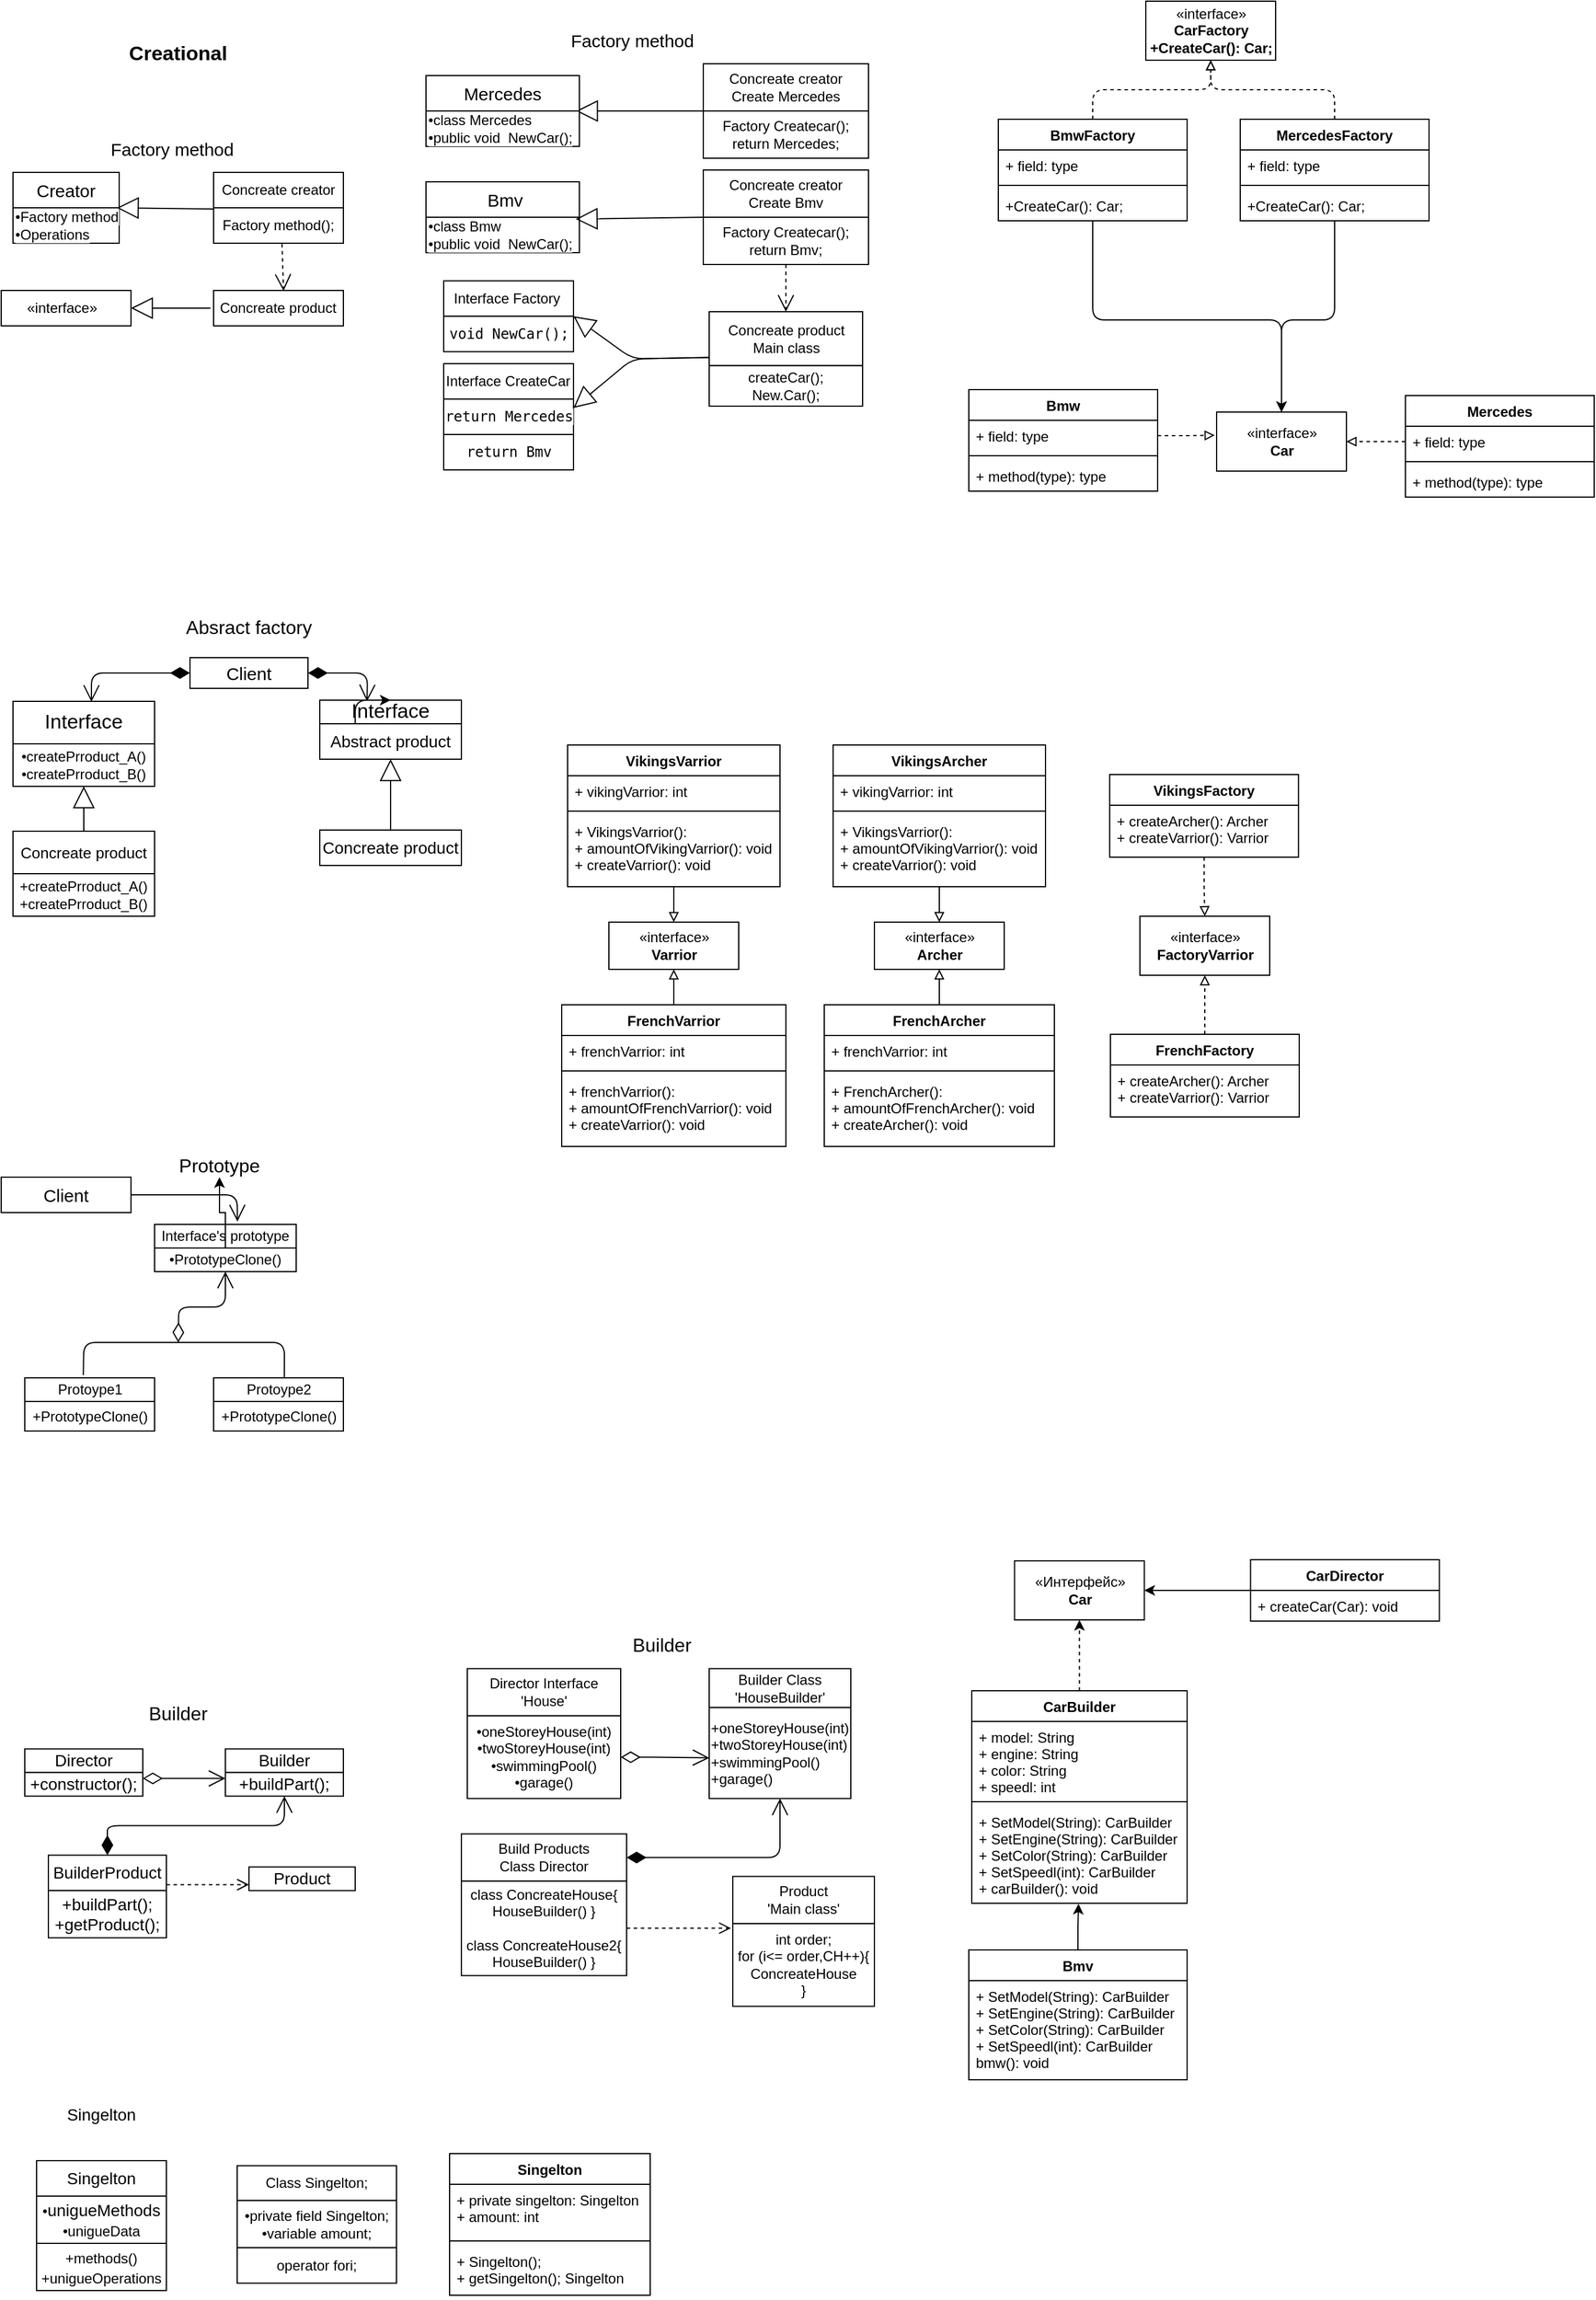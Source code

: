 <mxfile version="15.2.9" type="github">
  <diagram id="Kxp6poQEY132oB3bIeXi" name="Page-1">
    <mxGraphModel dx="981" dy="526" grid="1" gridSize="10" guides="1" tooltips="1" connect="1" arrows="1" fold="1" page="1" pageScale="1" pageWidth="1169" pageHeight="827" math="0" shadow="0">
      <root>
        <mxCell id="0" />
        <mxCell id="1" parent="0" />
        <mxCell id="c9BE0oREcigb71wQLUeT-5" value="&lt;b&gt;&lt;font style=&quot;font-size: 17px&quot;&gt;&lt;font style=&quot;background-color: rgb(255 , 255 , 255)&quot; color=&quot;#000000&quot;&gt;Creational&lt;/font&gt;&lt;br&gt;&lt;/font&gt;&lt;/b&gt;" style="text;html=1;align=center;verticalAlign=middle;whiteSpace=wrap;" parent="1" vertex="1">
          <mxGeometry x="110" y="55" width="100" height="40" as="geometry" />
        </mxCell>
        <mxCell id="c9BE0oREcigb71wQLUeT-57" value="" style="group;" parent="1" vertex="1" connectable="0">
          <mxGeometry x="10" y="145" width="320" height="190" as="geometry" />
        </mxCell>
        <mxCell id="c9BE0oREcigb71wQLUeT-46" value="&lt;span style=&quot;background-color: rgb(255 , 255 , 255)&quot;&gt;&amp;nbsp; &amp;nbsp; &amp;nbsp; «interface»&amp;nbsp; &amp;nbsp; &amp;nbsp; &amp;nbsp;&amp;nbsp;&lt;br&gt;&lt;/span&gt;" style="html=1;align=left;" parent="c9BE0oREcigb71wQLUeT-57" vertex="1">
          <mxGeometry y="130" width="110" height="30" as="geometry" />
        </mxCell>
        <mxCell id="c9BE0oREcigb71wQLUeT-47" value="&lt;span style=&quot;background-color: rgb(255 , 255 , 255)&quot;&gt;&amp;nbsp;Concreate product&amp;nbsp;&lt;/span&gt;" style="html=1;align=left;" parent="c9BE0oREcigb71wQLUeT-57" vertex="1">
          <mxGeometry x="180" y="130" width="110" height="30" as="geometry" />
        </mxCell>
        <mxCell id="c9BE0oREcigb71wQLUeT-49" value="" style="endArrow=block;endSize=16;endFill=0;html=1;exitX=-0.024;exitY=0.5;exitDx=0;exitDy=0;exitPerimeter=0;" parent="c9BE0oREcigb71wQLUeT-57" source="c9BE0oREcigb71wQLUeT-47" target="c9BE0oREcigb71wQLUeT-46" edge="1">
          <mxGeometry x="-30" y="10" width="160" as="geometry">
            <mxPoint x="160" y="185" as="sourcePoint" />
            <mxPoint x="80" y="185" as="targetPoint" />
            <mxPoint as="offset" />
          </mxGeometry>
        </mxCell>
        <mxCell id="c9BE0oREcigb71wQLUeT-41" value="" style="group;" parent="c9BE0oREcigb71wQLUeT-57" vertex="1" connectable="0">
          <mxGeometry x="180" y="30" width="110" height="60" as="geometry" />
        </mxCell>
        <mxCell id="c9BE0oREcigb71wQLUeT-23" value="&lt;span style=&quot;background-color: rgb(255 , 255 , 255)&quot;&gt;Concreate creator&lt;br&gt;&lt;/span&gt;" style="whiteSpace=wrap;html=1;" parent="c9BE0oREcigb71wQLUeT-41" vertex="1">
          <mxGeometry width="110" height="30" as="geometry" />
        </mxCell>
        <mxCell id="c9BE0oREcigb71wQLUeT-25" value="&lt;span style=&quot;background-color: rgb(255 , 255 , 255)&quot;&gt;Factory method();&lt;br&gt;&lt;/span&gt;" style="whiteSpace=wrap;html=1;" parent="c9BE0oREcigb71wQLUeT-41" vertex="1">
          <mxGeometry y="30" width="110" height="30" as="geometry" />
        </mxCell>
        <mxCell id="c9BE0oREcigb71wQLUeT-54" value="&lt;font style=&quot;font-size: 15px&quot;&gt;Factory method&lt;/font&gt;" style="text;html=1;strokeColor=none;fillColor=none;align=center;verticalAlign=middle;whiteSpace=wrap;dashed=1;" parent="c9BE0oREcigb71wQLUeT-57" vertex="1">
          <mxGeometry x="85" width="120" height="20" as="geometry" />
        </mxCell>
        <mxCell id="c9BE0oREcigb71wQLUeT-36" value="" style="endArrow=block;endSize=16;endFill=0;html=1;entryX=0.978;entryY=1;entryDx=0;entryDy=0;entryPerimeter=0;" parent="c9BE0oREcigb71wQLUeT-57" target="c9BE0oREcigb71wQLUeT-30" edge="1">
          <mxGeometry x="-30" y="30" width="160" as="geometry">
            <mxPoint x="180" y="61" as="sourcePoint" />
            <mxPoint x="330" y="190" as="targetPoint" />
            <mxPoint as="offset" />
          </mxGeometry>
        </mxCell>
        <mxCell id="c9BE0oREcigb71wQLUeT-39" value="" style="group;" parent="c9BE0oREcigb71wQLUeT-57" vertex="1" connectable="0">
          <mxGeometry x="10" y="30" width="90" height="60" as="geometry" />
        </mxCell>
        <mxCell id="c9BE0oREcigb71wQLUeT-30" value="&lt;span style=&quot;background-color: rgb(255 , 255 , 255)&quot;&gt;&lt;font style=&quot;font-size: 15px&quot;&gt;Creator&lt;/font&gt;&lt;br&gt;&lt;/span&gt;" style="whiteSpace=wrap;html=1;" parent="c9BE0oREcigb71wQLUeT-39" vertex="1">
          <mxGeometry width="90" height="30" as="geometry" />
        </mxCell>
        <mxCell id="c9BE0oREcigb71wQLUeT-31" value="&lt;span style=&quot;background-color: rgb(255 , 255 , 255)&quot;&gt;•Factory method&lt;br&gt;•Operations&lt;br&gt;&lt;/span&gt;" style="whiteSpace=wrap;html=1;align=left;" parent="c9BE0oREcigb71wQLUeT-39" vertex="1">
          <mxGeometry y="30" width="90" height="30" as="geometry" />
        </mxCell>
        <mxCell id="c9BE0oREcigb71wQLUeT-48" value="" style="endArrow=open;endSize=12;dashed=1;html=1;entryX=0.539;entryY=0.011;entryDx=0;entryDy=0;entryPerimeter=0;exitX=0.527;exitY=1.022;exitDx=0;exitDy=0;exitPerimeter=0;" parent="c9BE0oREcigb71wQLUeT-57" source="c9BE0oREcigb71wQLUeT-25" target="c9BE0oREcigb71wQLUeT-47" edge="1">
          <mxGeometry x="20" y="100" width="160" as="geometry">
            <mxPoint x="200" y="370" as="sourcePoint" />
            <mxPoint x="360" y="370" as="targetPoint" />
          </mxGeometry>
        </mxCell>
        <mxCell id="7iuyuN2y3oQvPsTQ2WoL-63" value="" style="group;" parent="1" vertex="1" connectable="0">
          <mxGeometry x="10" y="550" width="390" height="245" as="geometry" />
        </mxCell>
        <mxCell id="7iuyuN2y3oQvPsTQ2WoL-34" value="" style="group;" parent="7iuyuN2y3oQvPsTQ2WoL-63" vertex="1" connectable="0">
          <mxGeometry y="36" width="390" height="209" as="geometry" />
        </mxCell>
        <mxCell id="7iuyuN2y3oQvPsTQ2WoL-5" value="" style="group;" parent="7iuyuN2y3oQvPsTQ2WoL-34" vertex="1" connectable="0">
          <mxGeometry x="10" y="37" width="120" height="72" as="geometry" />
        </mxCell>
        <mxCell id="7iuyuN2y3oQvPsTQ2WoL-3" value="&lt;span style=&quot;background-color: rgb(255 , 255 , 255)&quot;&gt;&lt;font style=&quot;font-size: 17px&quot;&gt;Interface&lt;/font&gt;&lt;/span&gt;" style="whiteSpace=wrap;html=1;" parent="7iuyuN2y3oQvPsTQ2WoL-5" vertex="1">
          <mxGeometry width="120" height="36" as="geometry" />
        </mxCell>
        <mxCell id="7iuyuN2y3oQvPsTQ2WoL-4" value="&lt;span style=&quot;text-align: left ; background-color: rgb(255 , 255 , 255)&quot;&gt;•&lt;/span&gt;&lt;span style=&quot;background-color: rgb(255 , 255 , 255)&quot;&gt;&lt;font style=&quot;font-size: 12px&quot;&gt;createPrroduct_A()&lt;br&gt;&lt;/font&gt;&lt;/span&gt;&lt;span style=&quot;text-align: left ; background-color: rgb(255 , 255 , 255)&quot;&gt;•&lt;/span&gt;&lt;span style=&quot;background-color: rgb(255 , 255 , 255)&quot;&gt;createPrroduct_B()&lt;/span&gt;&lt;span style=&quot;background-color: rgb(255 , 255 , 255)&quot;&gt;&lt;font style=&quot;font-size: 12px&quot;&gt;&lt;br&gt;&lt;/font&gt;&lt;/span&gt;" style="whiteSpace=wrap;html=1;" parent="7iuyuN2y3oQvPsTQ2WoL-5" vertex="1">
          <mxGeometry y="36" width="120" height="36" as="geometry" />
        </mxCell>
        <mxCell id="7iuyuN2y3oQvPsTQ2WoL-7" value="" style="group;" parent="7iuyuN2y3oQvPsTQ2WoL-34" vertex="1" connectable="0">
          <mxGeometry y="137" width="120" height="72" as="geometry" />
        </mxCell>
        <mxCell id="7iuyuN2y3oQvPsTQ2WoL-10" value="" style="group;" parent="7iuyuN2y3oQvPsTQ2WoL-7" vertex="1" connectable="0">
          <mxGeometry x="10" y="10" width="120" height="72" as="geometry" />
        </mxCell>
        <mxCell id="7iuyuN2y3oQvPsTQ2WoL-8" value="&lt;span style=&quot;background-color: rgb(255 , 255 , 255)&quot;&gt;&lt;font style=&quot;font-size: 13px&quot;&gt;Concreate product&lt;/font&gt;&lt;/span&gt;" style="whiteSpace=wrap;html=1;" parent="7iuyuN2y3oQvPsTQ2WoL-10" vertex="1">
          <mxGeometry width="120" height="36" as="geometry" />
        </mxCell>
        <mxCell id="7iuyuN2y3oQvPsTQ2WoL-9" value="&lt;div style=&quot;text-align: left&quot;&gt;&lt;span style=&quot;background-color: rgb(255 , 255 , 255)&quot;&gt;+createPrroduct_A()&lt;/span&gt;&lt;/div&gt;&lt;span style=&quot;background-color: rgb(255 , 255 , 255)&quot;&gt;+createPrroduct_B()&lt;/span&gt;&lt;span style=&quot;background-color: rgb(255 , 255 , 255)&quot;&gt;&lt;font style=&quot;font-size: 12px&quot;&gt;&lt;br&gt;&lt;/font&gt;&lt;/span&gt;" style="whiteSpace=wrap;html=1;" parent="7iuyuN2y3oQvPsTQ2WoL-10" vertex="1">
          <mxGeometry y="36" width="120" height="36" as="geometry" />
        </mxCell>
        <mxCell id="7iuyuN2y3oQvPsTQ2WoL-15" value="" style="endArrow=block;endSize=16;endFill=0;html=1;entryX=0.5;entryY=1;entryDx=0;entryDy=0;exitX=0.5;exitY=0;exitDx=0;exitDy=0;" parent="7iuyuN2y3oQvPsTQ2WoL-34" source="7iuyuN2y3oQvPsTQ2WoL-8" target="7iuyuN2y3oQvPsTQ2WoL-4" edge="1">
          <mxGeometry x="-92.36" y="-168" width="160" as="geometry">
            <mxPoint x="80" y="147" as="sourcePoint" />
            <mxPoint x="95" y="117" as="targetPoint" />
            <mxPoint as="offset" />
          </mxGeometry>
        </mxCell>
        <mxCell id="7iuyuN2y3oQvPsTQ2WoL-24" value="&lt;span style=&quot;background-color: rgb(255 , 255 , 255)&quot;&gt;&lt;font style=&quot;font-size: 15px&quot;&gt;Client&lt;/font&gt;&lt;/span&gt;" style="whiteSpace=wrap;html=1;" parent="7iuyuN2y3oQvPsTQ2WoL-34" vertex="1">
          <mxGeometry x="160" width="100" height="26" as="geometry" />
        </mxCell>
        <mxCell id="7iuyuN2y3oQvPsTQ2WoL-26" value="" style="group;" parent="7iuyuN2y3oQvPsTQ2WoL-34" vertex="1" connectable="0">
          <mxGeometry x="270" y="26" width="120" height="150" as="geometry" />
        </mxCell>
        <mxCell id="7iuyuN2y3oQvPsTQ2WoL-16" value="" style="group;" parent="7iuyuN2y3oQvPsTQ2WoL-26" vertex="1" connectable="0">
          <mxGeometry y="90" width="120" height="60" as="geometry" />
        </mxCell>
        <mxCell id="7iuyuN2y3oQvPsTQ2WoL-18" value="&lt;div style=&quot;text-align: left&quot;&gt;&lt;span style=&quot;background-color: rgb(255 , 255 , 255)&quot;&gt;&lt;font style=&quot;font-size: 14px&quot;&gt;Concreate product&lt;/font&gt;&lt;/span&gt;&lt;/div&gt;" style="whiteSpace=wrap;html=1;" parent="7iuyuN2y3oQvPsTQ2WoL-16" vertex="1">
          <mxGeometry y="30" width="120" height="30" as="geometry" />
        </mxCell>
        <mxCell id="7iuyuN2y3oQvPsTQ2WoL-19" value="" style="group;" parent="7iuyuN2y3oQvPsTQ2WoL-26" vertex="1" connectable="0">
          <mxGeometry width="120" height="60" as="geometry" />
        </mxCell>
        <mxCell id="7iuyuN2y3oQvPsTQ2WoL-20" value="&lt;span style=&quot;background-color: rgb(255 , 255 , 255)&quot;&gt;&lt;font style=&quot;font-size: 17px&quot;&gt;Interface&lt;/font&gt;&lt;/span&gt;" style="whiteSpace=wrap;html=1;" parent="7iuyuN2y3oQvPsTQ2WoL-19" vertex="1">
          <mxGeometry y="10" width="120" height="20" as="geometry" />
        </mxCell>
        <mxCell id="7iuyuN2y3oQvPsTQ2WoL-27" style="edgeStyle=orthogonalEdgeStyle;orthogonalLoop=1;jettySize=auto;html=1;exitX=0.25;exitY=0;exitDx=0;exitDy=0;" parent="7iuyuN2y3oQvPsTQ2WoL-19" source="7iuyuN2y3oQvPsTQ2WoL-21" target="7iuyuN2y3oQvPsTQ2WoL-20" edge="1">
          <mxGeometry relative="1" as="geometry" />
        </mxCell>
        <mxCell id="7iuyuN2y3oQvPsTQ2WoL-21" value="&lt;div style=&quot;text-align: left&quot;&gt;&lt;span style=&quot;background-color: rgb(255 , 255 , 255)&quot;&gt;&lt;font style=&quot;font-size: 14px&quot;&gt;Abstract product&lt;/font&gt;&lt;/span&gt;&lt;/div&gt;" style="whiteSpace=wrap;html=1;" parent="7iuyuN2y3oQvPsTQ2WoL-19" vertex="1">
          <mxGeometry y="30" width="120" height="30" as="geometry" />
        </mxCell>
        <mxCell id="7iuyuN2y3oQvPsTQ2WoL-22" value="" style="endArrow=block;endSize=16;endFill=0;html=1;entryX=0.5;entryY=1;entryDx=0;entryDy=0;exitX=0.5;exitY=0;exitDx=0;exitDy=0;" parent="7iuyuN2y3oQvPsTQ2WoL-26" source="7iuyuN2y3oQvPsTQ2WoL-18" target="7iuyuN2y3oQvPsTQ2WoL-21" edge="1">
          <mxGeometry x="-322.36" y="-205" width="160" as="geometry">
            <mxPoint x="-160" y="110" as="sourcePoint" />
            <mxPoint x="-160" y="72" as="targetPoint" />
            <mxPoint as="offset" />
          </mxGeometry>
        </mxCell>
        <mxCell id="7iuyuN2y3oQvPsTQ2WoL-28" value="" style="endArrow=open;html=1;endSize=12;startArrow=diamondThin;startSize=14;startFill=1;edgeStyle=orthogonalEdgeStyle;align=left;verticalAlign=bottom;" parent="7iuyuN2y3oQvPsTQ2WoL-34" source="7iuyuN2y3oQvPsTQ2WoL-24" edge="1">
          <mxGeometry x="-1" y="3" relative="1" as="geometry">
            <mxPoint x="260" y="-3" as="sourcePoint" />
            <mxPoint x="310" y="37" as="targetPoint" />
          </mxGeometry>
        </mxCell>
        <mxCell id="7iuyuN2y3oQvPsTQ2WoL-32" value="" style="endArrow=open;html=1;endSize=12;startArrow=diamondThin;startSize=14;startFill=1;edgeStyle=orthogonalEdgeStyle;align=left;verticalAlign=bottom;entryX=0.554;entryY=0.012;entryDx=0;entryDy=0;exitX=0;exitY=0.5;exitDx=0;exitDy=0;entryPerimeter=0;" parent="7iuyuN2y3oQvPsTQ2WoL-34" source="7iuyuN2y3oQvPsTQ2WoL-24" target="7iuyuN2y3oQvPsTQ2WoL-3" edge="1">
          <mxGeometry x="-1" y="23" relative="1" as="geometry">
            <mxPoint x="150" y="85" as="sourcePoint" />
            <mxPoint x="213.28" y="109" as="targetPoint" />
            <mxPoint x="20" y="-11" as="offset" />
          </mxGeometry>
        </mxCell>
        <mxCell id="7iuyuN2y3oQvPsTQ2WoL-62" value="&lt;font style=&quot;font-size: 16px&quot;&gt;Absract factory&lt;/font&gt;" style="text;html=1;strokeColor=none;fillColor=none;align=center;verticalAlign=middle;whiteSpace=wrap;" parent="7iuyuN2y3oQvPsTQ2WoL-63" vertex="1">
          <mxGeometry x="150" width="120" height="20" as="geometry" />
        </mxCell>
        <mxCell id="ggNN13UIBk36JEVN0BiJ-21" value="" style="group;" parent="1" vertex="1" connectable="0">
          <mxGeometry x="30" y="1470.25" width="280" height="200" as="geometry" />
        </mxCell>
        <mxCell id="ggNN13UIBk36JEVN0BiJ-1" value="&lt;font style=&quot;font-size: 16px&quot;&gt;Builder&lt;/font&gt;" style="text;html=1;strokeColor=none;fillColor=none;align=center;verticalAlign=middle;whiteSpace=wrap;" parent="ggNN13UIBk36JEVN0BiJ-21" vertex="1">
          <mxGeometry x="95" width="70" height="20" as="geometry" />
        </mxCell>
        <mxCell id="ggNN13UIBk36JEVN0BiJ-19" value="" style="group;" parent="ggNN13UIBk36JEVN0BiJ-21" vertex="1" connectable="0">
          <mxGeometry y="40" width="280" height="160" as="geometry" />
        </mxCell>
        <mxCell id="ggNN13UIBk36JEVN0BiJ-7" value="" style="group;" parent="ggNN13UIBk36JEVN0BiJ-19" vertex="1" connectable="0">
          <mxGeometry x="170" width="100" height="40" as="geometry" />
        </mxCell>
        <mxCell id="ggNN13UIBk36JEVN0BiJ-5" value="&lt;span style=&quot;background-color: rgb(255 , 255 , 255)&quot;&gt;&lt;font style=&quot;font-size: 14px&quot;&gt;Builder&lt;/font&gt;&lt;/span&gt;" style="whiteSpace=wrap;html=1;" parent="ggNN13UIBk36JEVN0BiJ-7" vertex="1">
          <mxGeometry width="100" height="20" as="geometry" />
        </mxCell>
        <mxCell id="ggNN13UIBk36JEVN0BiJ-6" value="&lt;span style=&quot;background-color: rgb(255 , 255 , 255)&quot;&gt;&lt;font style=&quot;font-size: 14px&quot;&gt;+buildPart();&lt;/font&gt;&lt;/span&gt;" style="whiteSpace=wrap;html=1;" parent="ggNN13UIBk36JEVN0BiJ-7" vertex="1">
          <mxGeometry y="20" width="100" height="20" as="geometry" />
        </mxCell>
        <mxCell id="ggNN13UIBk36JEVN0BiJ-8" value="" style="group;" parent="ggNN13UIBk36JEVN0BiJ-19" vertex="1" connectable="0">
          <mxGeometry width="100" height="40" as="geometry" />
        </mxCell>
        <mxCell id="ggNN13UIBk36JEVN0BiJ-3" value="&lt;span style=&quot;background-color: rgb(255 , 255 , 255)&quot;&gt;&lt;font style=&quot;font-size: 14px&quot;&gt;Director&lt;/font&gt;&lt;/span&gt;" style="whiteSpace=wrap;html=1;" parent="ggNN13UIBk36JEVN0BiJ-8" vertex="1">
          <mxGeometry width="100" height="20" as="geometry" />
        </mxCell>
        <mxCell id="ggNN13UIBk36JEVN0BiJ-4" value="&lt;span style=&quot;background-color: rgb(255 , 255 , 255)&quot;&gt;&lt;font style=&quot;font-size: 14px&quot;&gt;+constructor();&lt;/font&gt;&lt;/span&gt;" style="whiteSpace=wrap;html=1;" parent="ggNN13UIBk36JEVN0BiJ-8" vertex="1">
          <mxGeometry y="20" width="100" height="20" as="geometry" />
        </mxCell>
        <mxCell id="ggNN13UIBk36JEVN0BiJ-15" value="" style="endArrow=open;html=1;endSize=12;startArrow=diamondThin;startSize=14;startFill=0;edgeStyle=orthogonalEdgeStyle;align=left;verticalAlign=bottom;entryX=0;entryY=0.25;entryDx=0;entryDy=0;exitX=1;exitY=0.25;exitDx=0;exitDy=0;" parent="ggNN13UIBk36JEVN0BiJ-19" source="ggNN13UIBk36JEVN0BiJ-4" target="ggNN13UIBk36JEVN0BiJ-6" edge="1">
          <mxGeometry x="-1" y="3" relative="1" as="geometry">
            <mxPoint x="80" y="-60" as="sourcePoint" />
            <mxPoint x="150" y="20" as="targetPoint" />
          </mxGeometry>
        </mxCell>
        <mxCell id="ggNN13UIBk36JEVN0BiJ-17" value="&lt;font style=&quot;font-size: 14px ; background-color: rgb(255 , 255 , 255)&quot;&gt;Product&lt;/font&gt;" style="whiteSpace=wrap;html=1;" parent="ggNN13UIBk36JEVN0BiJ-19" vertex="1">
          <mxGeometry x="190" y="100" width="90" height="20" as="geometry" />
        </mxCell>
        <mxCell id="ggNN13UIBk36JEVN0BiJ-13" value="" style="group;" parent="ggNN13UIBk36JEVN0BiJ-19" vertex="1" connectable="0">
          <mxGeometry x="20" y="90" width="100" height="70" as="geometry" />
        </mxCell>
        <mxCell id="ggNN13UIBk36JEVN0BiJ-20" value="" style="group;" parent="ggNN13UIBk36JEVN0BiJ-13" vertex="1" connectable="0">
          <mxGeometry width="100" height="70" as="geometry" />
        </mxCell>
        <mxCell id="ggNN13UIBk36JEVN0BiJ-11" value="&lt;span style=&quot;background-color: rgb(255 , 255 , 255)&quot;&gt;&lt;font style=&quot;font-size: 14px&quot;&gt;BuilderProduct&lt;/font&gt;&lt;/span&gt;" style="whiteSpace=wrap;html=1;" parent="ggNN13UIBk36JEVN0BiJ-20" vertex="1">
          <mxGeometry width="100" height="30" as="geometry" />
        </mxCell>
        <mxCell id="ggNN13UIBk36JEVN0BiJ-12" value="&lt;span style=&quot;background-color: rgb(255 , 255 , 255)&quot;&gt;&lt;font style=&quot;font-size: 14px&quot;&gt;+buildPart();&lt;br&gt;+getProduct();&lt;br&gt;&lt;/font&gt;&lt;/span&gt;" style="whiteSpace=wrap;html=1;" parent="ggNN13UIBk36JEVN0BiJ-20" vertex="1">
          <mxGeometry y="30" width="100" height="40" as="geometry" />
        </mxCell>
        <mxCell id="ggNN13UIBk36JEVN0BiJ-14" value="" style="endArrow=open;html=1;endSize=12;startArrow=diamondThin;startSize=14;startFill=1;edgeStyle=orthogonalEdgeStyle;align=left;verticalAlign=bottom;entryX=0.5;entryY=1;entryDx=0;entryDy=0;exitX=0.5;exitY=0;exitDx=0;exitDy=0;" parent="ggNN13UIBk36JEVN0BiJ-19" source="ggNN13UIBk36JEVN0BiJ-11" target="ggNN13UIBk36JEVN0BiJ-6" edge="1">
          <mxGeometry x="-1" y="10" relative="1" as="geometry">
            <mxPoint x="80" y="-60" as="sourcePoint" />
            <mxPoint x="240" y="-60" as="targetPoint" />
            <mxPoint as="offset" />
          </mxGeometry>
        </mxCell>
        <mxCell id="ggNN13UIBk36JEVN0BiJ-16" value="" style="html=1;verticalAlign=bottom;endArrow=open;dashed=1;endSize=8;entryX=0;entryY=0.75;entryDx=0;entryDy=0;exitX=1;exitY=0.833;exitDx=0;exitDy=0;exitPerimeter=0;" parent="ggNN13UIBk36JEVN0BiJ-19" source="ggNN13UIBk36JEVN0BiJ-11" target="ggNN13UIBk36JEVN0BiJ-17" edge="1">
          <mxGeometry y="-10" relative="1" as="geometry">
            <mxPoint x="130" y="-1080" as="sourcePoint" />
            <mxPoint x="50" y="-1080" as="targetPoint" />
            <mxPoint as="offset" />
          </mxGeometry>
        </mxCell>
        <mxCell id="ggNN13UIBk36JEVN0BiJ-27" value="" style="group;" parent="1" vertex="1" connectable="0">
          <mxGeometry x="40" y="1810" width="180" height="159" as="geometry" />
        </mxCell>
        <mxCell id="ggNN13UIBk36JEVN0BiJ-22" value="&lt;font style=&quot;font-size: 14px&quot;&gt;Singelton&lt;/font&gt;" style="text;html=1;strokeColor=none;fillColor=none;align=center;verticalAlign=middle;whiteSpace=wrap;" parent="ggNN13UIBk36JEVN0BiJ-27" vertex="1">
          <mxGeometry x="25" width="60" height="20" as="geometry" />
        </mxCell>
        <mxCell id="ggNN13UIBk36JEVN0BiJ-26" value="" style="group;" parent="ggNN13UIBk36JEVN0BiJ-27" vertex="1" connectable="0">
          <mxGeometry y="49" width="180" height="110" as="geometry" />
        </mxCell>
        <mxCell id="ggNN13UIBk36JEVN0BiJ-23" value="&lt;span style=&quot;background-color: rgb(255 , 255 , 255)&quot;&gt;&lt;font style=&quot;font-size: 14px&quot;&gt;Singelton&lt;/font&gt;&lt;/span&gt;" style="whiteSpace=wrap;html=1;" parent="ggNN13UIBk36JEVN0BiJ-26" vertex="1">
          <mxGeometry width="110" height="30" as="geometry" />
        </mxCell>
        <mxCell id="ggNN13UIBk36JEVN0BiJ-24" value="&lt;span style=&quot;text-align: left ; background-color: rgb(255 , 255 , 255)&quot;&gt;•&lt;/span&gt;&lt;span style=&quot;background-color: rgb(255 , 255 , 255)&quot;&gt;&lt;font style=&quot;font-size: 14px&quot;&gt;unigueMethods&lt;br&gt;&lt;/font&gt;&lt;/span&gt;&lt;span style=&quot;text-align: left ; background-color: rgb(255 , 255 , 255)&quot;&gt;•unigueData&lt;/span&gt;&lt;span style=&quot;background-color: rgb(255 , 255 , 255)&quot;&gt;&lt;font style=&quot;font-size: 14px&quot;&gt;&lt;br&gt;&lt;/font&gt;&lt;/span&gt;" style="whiteSpace=wrap;html=1;" parent="ggNN13UIBk36JEVN0BiJ-26" vertex="1">
          <mxGeometry y="30" width="110" height="40" as="geometry" />
        </mxCell>
        <mxCell id="ggNN13UIBk36JEVN0BiJ-25" value="&lt;span style=&quot;text-align: left ; background-color: rgb(255 , 255 , 255)&quot;&gt;+methods()&lt;/span&gt;&lt;span style=&quot;background-color: rgb(255 , 255 , 255)&quot;&gt;&lt;font style=&quot;font-size: 14px&quot;&gt;&lt;br&gt;&lt;/font&gt;&lt;/span&gt;&lt;span style=&quot;text-align: left ; background-color: rgb(255 , 255 , 255)&quot;&gt;+unigueOperations&lt;/span&gt;&lt;span style=&quot;background-color: rgb(255 , 255 , 255)&quot;&gt;&lt;font style=&quot;font-size: 14px&quot;&gt;&lt;br&gt;&lt;/font&gt;&lt;/span&gt;" style="whiteSpace=wrap;html=1;" parent="ggNN13UIBk36JEVN0BiJ-26" vertex="1">
          <mxGeometry y="70" width="110" height="40" as="geometry" />
        </mxCell>
        <mxCell id="DUCGy1akX-EQCA6GD_6j-50" value="" style="group" parent="1" vertex="1" connectable="0">
          <mxGeometry x="385" y="53" width="360" height="374" as="geometry" />
        </mxCell>
        <mxCell id="DUCGy1akX-EQCA6GD_6j-8" value="&lt;font style=&quot;font-size: 15px&quot;&gt;Factory method&lt;/font&gt;" style="text;html=1;strokeColor=none;fillColor=none;align=center;verticalAlign=middle;whiteSpace=wrap;dashed=1;" parent="DUCGy1akX-EQCA6GD_6j-50" vertex="1">
          <mxGeometry x="100" width="120" height="20" as="geometry" />
        </mxCell>
        <mxCell id="DUCGy1akX-EQCA6GD_6j-49" value="" style="group" parent="DUCGy1akX-EQCA6GD_6j-50" vertex="1" connectable="0">
          <mxGeometry y="40" width="360" height="334" as="geometry" />
        </mxCell>
        <mxCell id="DUCGy1akX-EQCA6GD_6j-5" value="" style="group;" parent="DUCGy1akX-EQCA6GD_6j-49" vertex="1" connectable="0">
          <mxGeometry x="220" width="140" height="70" as="geometry" />
        </mxCell>
        <mxCell id="DUCGy1akX-EQCA6GD_6j-36" value="" style="group" parent="DUCGy1akX-EQCA6GD_6j-5" vertex="1" connectable="0">
          <mxGeometry y="-10" width="140" height="80" as="geometry" />
        </mxCell>
        <mxCell id="DUCGy1akX-EQCA6GD_6j-6" value="&lt;span style=&quot;background-color: rgb(255 , 255 , 255)&quot;&gt;Concreate creator&lt;br&gt;Create Mercedes&lt;br&gt;&lt;/span&gt;" style="whiteSpace=wrap;html=1;" parent="DUCGy1akX-EQCA6GD_6j-36" vertex="1">
          <mxGeometry width="140" height="40" as="geometry" />
        </mxCell>
        <mxCell id="DUCGy1akX-EQCA6GD_6j-7" value="&lt;span style=&quot;background-color: rgb(255 , 255 , 255)&quot;&gt;Factory Createcar();&lt;br&gt;return Mercedes;&lt;br&gt;&lt;/span&gt;" style="whiteSpace=wrap;html=1;" parent="DUCGy1akX-EQCA6GD_6j-36" vertex="1">
          <mxGeometry y="40" width="140" height="40" as="geometry" />
        </mxCell>
        <mxCell id="DUCGy1akX-EQCA6GD_6j-9" value="" style="endArrow=block;endSize=16;endFill=0;html=1;entryX=0.978;entryY=1;entryDx=0;entryDy=0;entryPerimeter=0;exitX=0;exitY=0;exitDx=0;exitDy=0;" parent="DUCGy1akX-EQCA6GD_6j-49" source="DUCGy1akX-EQCA6GD_6j-7" target="DUCGy1akX-EQCA6GD_6j-11" edge="1">
          <mxGeometry x="-30" y="70" width="160" as="geometry">
            <mxPoint x="200" y="35" as="sourcePoint" />
            <mxPoint x="330" y="230" as="targetPoint" />
            <mxPoint as="offset" />
          </mxGeometry>
        </mxCell>
        <mxCell id="DUCGy1akX-EQCA6GD_6j-10" value="" style="group;" parent="DUCGy1akX-EQCA6GD_6j-49" vertex="1" connectable="0">
          <mxGeometry x="15" width="100" height="60" as="geometry" />
        </mxCell>
        <mxCell id="DUCGy1akX-EQCA6GD_6j-11" value="&lt;span style=&quot;background-color: rgb(255 , 255 , 255)&quot;&gt;&lt;font style=&quot;font-size: 15px&quot;&gt;Mercedes&lt;/font&gt;&lt;br&gt;&lt;/span&gt;" style="whiteSpace=wrap;html=1;" parent="DUCGy1akX-EQCA6GD_6j-10" vertex="1">
          <mxGeometry x="-30" width="130" height="30" as="geometry" />
        </mxCell>
        <mxCell id="DUCGy1akX-EQCA6GD_6j-12" value="&lt;span style=&quot;background-color: rgb(255 , 255 , 255)&quot;&gt;•class Mercedes&lt;br&gt;•public void&amp;nbsp; NewCar();&lt;br&gt;&lt;/span&gt;" style="whiteSpace=wrap;html=1;align=left;" parent="DUCGy1akX-EQCA6GD_6j-10" vertex="1">
          <mxGeometry x="-30" y="30" width="130" height="30" as="geometry" />
        </mxCell>
        <mxCell id="DUCGy1akX-EQCA6GD_6j-21" value="" style="group;" parent="DUCGy1akX-EQCA6GD_6j-49" vertex="1" connectable="0">
          <mxGeometry x="225" y="200" width="130" height="80" as="geometry" />
        </mxCell>
        <mxCell id="DUCGy1akX-EQCA6GD_6j-3" value="&lt;div&gt;&lt;span style=&quot;background-color: rgb(255 , 255 , 255)&quot;&gt;&amp;nbsp;Concreate product&amp;nbsp;&lt;/span&gt;&lt;/div&gt;&lt;div&gt;&lt;span style=&quot;background-color: rgb(255 , 255 , 255)&quot;&gt;Main class&lt;/span&gt;&lt;/div&gt;" style="html=1;align=center;" parent="DUCGy1akX-EQCA6GD_6j-21" vertex="1">
          <mxGeometry width="130" height="45.714" as="geometry" />
        </mxCell>
        <mxCell id="DUCGy1akX-EQCA6GD_6j-20" value="&lt;span style=&quot;background-color: rgb(255 , 255 , 255)&quot;&gt;createCar();&lt;br&gt;New.Car();&lt;br&gt;&lt;/span&gt;" style="whiteSpace=wrap;html=1;" parent="DUCGy1akX-EQCA6GD_6j-21" vertex="1">
          <mxGeometry y="45.714" width="130" height="34.286" as="geometry" />
        </mxCell>
        <mxCell id="DUCGy1akX-EQCA6GD_6j-29" value="" style="group" parent="DUCGy1akX-EQCA6GD_6j-49" vertex="1" connectable="0">
          <mxGeometry y="173.86" width="110" height="60" as="geometry" />
        </mxCell>
        <mxCell id="DUCGy1akX-EQCA6GD_6j-2" value="&lt;span style=&quot;background-color: rgb(255 , 255 , 255)&quot;&gt;&amp;nbsp; Interface Factory&lt;br&gt;&lt;/span&gt;" style="html=1;align=left;" parent="DUCGy1akX-EQCA6GD_6j-29" vertex="1">
          <mxGeometry width="110" height="30" as="geometry" />
        </mxCell>
        <mxCell id="DUCGy1akX-EQCA6GD_6j-17" value="&lt;pre style=&quot;font-family: &amp;#34;jetbrains mono&amp;#34; , monospace&quot;&gt;&lt;pre style=&quot;font-family: &amp;#34;jetbrains mono&amp;#34; , monospace&quot;&gt;&lt;pre style=&quot;font-family: &amp;#34;jetbrains mono&amp;#34; , monospace&quot;&gt;&lt;font color=&quot;#000000&quot; style=&quot;background-color: rgb(255 , 255 , 255)&quot;&gt;void NewCar();&lt;/font&gt;&lt;font color=&quot;#cc7832&quot; style=&quot;background-color: rgb(43 , 43 , 43)&quot;&gt;&lt;br&gt;&lt;/font&gt;&lt;/pre&gt;&lt;/pre&gt;&lt;/pre&gt;" style="html=1;" parent="DUCGy1akX-EQCA6GD_6j-29" vertex="1">
          <mxGeometry y="30" width="110" height="30" as="geometry" />
        </mxCell>
        <mxCell id="DUCGy1akX-EQCA6GD_6j-4" value="" style="endArrow=block;endSize=16;endFill=0;html=1;entryX=1;entryY=1;entryDx=0;entryDy=0;exitX=0.004;exitY=0.847;exitDx=0;exitDy=0;exitPerimeter=0;" parent="DUCGy1akX-EQCA6GD_6j-49" source="DUCGy1akX-EQCA6GD_6j-3" target="DUCGy1akX-EQCA6GD_6j-2" edge="1">
          <mxGeometry x="-30" y="50" width="160" as="geometry">
            <mxPoint x="220" y="240" as="sourcePoint" />
            <mxPoint x="80" y="225" as="targetPoint" />
            <mxPoint as="offset" />
            <Array as="points">
              <mxPoint x="160" y="240" />
            </Array>
          </mxGeometry>
        </mxCell>
        <mxCell id="DUCGy1akX-EQCA6GD_6j-30" value="" style="group;" parent="DUCGy1akX-EQCA6GD_6j-49" vertex="1" connectable="0">
          <mxGeometry x="15" y="90" width="100" height="60" as="geometry" />
        </mxCell>
        <mxCell id="DUCGy1akX-EQCA6GD_6j-31" value="&lt;span style=&quot;background-color: rgb(255 , 255 , 255)&quot;&gt;&lt;font style=&quot;font-size: 15px&quot;&gt;&amp;nbsp;Bmv&lt;/font&gt;&lt;br&gt;&lt;/span&gt;" style="whiteSpace=wrap;html=1;" parent="DUCGy1akX-EQCA6GD_6j-30" vertex="1">
          <mxGeometry x="-30" width="130" height="30" as="geometry" />
        </mxCell>
        <mxCell id="DUCGy1akX-EQCA6GD_6j-32" value="&lt;span style=&quot;background-color: rgb(255 , 255 , 255)&quot;&gt;•class Bmw&lt;br&gt;•public void&amp;nbsp; NewCar();&lt;br&gt;&lt;/span&gt;" style="whiteSpace=wrap;html=1;align=left;" parent="DUCGy1akX-EQCA6GD_6j-30" vertex="1">
          <mxGeometry x="-30" y="30" width="130" height="30" as="geometry" />
        </mxCell>
        <mxCell id="DUCGy1akX-EQCA6GD_6j-33" value="" style="endArrow=block;endSize=16;endFill=0;html=1;entryX=0.976;entryY=0.052;entryDx=0;entryDy=0;entryPerimeter=0;exitX=0;exitY=0;exitDx=0;exitDy=0;" parent="DUCGy1akX-EQCA6GD_6j-49" source="DUCGy1akX-EQCA6GD_6j-40" target="DUCGy1akX-EQCA6GD_6j-32" edge="1">
          <mxGeometry x="-20" y="80" width="160" as="geometry">
            <mxPoint x="180" y="90" as="sourcePoint" />
            <mxPoint x="122.14" y="40" as="targetPoint" />
            <mxPoint as="offset" />
          </mxGeometry>
        </mxCell>
        <mxCell id="DUCGy1akX-EQCA6GD_6j-37" value="" style="group;" parent="DUCGy1akX-EQCA6GD_6j-49" vertex="1" connectable="0">
          <mxGeometry x="220" y="90" width="140" height="70" as="geometry" />
        </mxCell>
        <mxCell id="DUCGy1akX-EQCA6GD_6j-38" value="" style="group" parent="DUCGy1akX-EQCA6GD_6j-37" vertex="1" connectable="0">
          <mxGeometry y="-10" width="140" height="80" as="geometry" />
        </mxCell>
        <mxCell id="DUCGy1akX-EQCA6GD_6j-39" value="&lt;span style=&quot;background-color: rgb(255 , 255 , 255)&quot;&gt;Concreate creator&lt;br&gt;Create Bmv&lt;br&gt;&lt;/span&gt;" style="whiteSpace=wrap;html=1;" parent="DUCGy1akX-EQCA6GD_6j-38" vertex="1">
          <mxGeometry width="140" height="40" as="geometry" />
        </mxCell>
        <mxCell id="DUCGy1akX-EQCA6GD_6j-40" value="&lt;span style=&quot;background-color: rgb(255 , 255 , 255)&quot;&gt;Factory Createcar();&lt;br&gt;return Bmv;&lt;br&gt;&lt;/span&gt;" style="whiteSpace=wrap;html=1;" parent="DUCGy1akX-EQCA6GD_6j-38" vertex="1">
          <mxGeometry y="40" width="140" height="40" as="geometry" />
        </mxCell>
        <mxCell id="DUCGy1akX-EQCA6GD_6j-13" value="" style="endArrow=open;endSize=12;dashed=1;html=1;entryX=0.5;entryY=0;entryDx=0;entryDy=0;exitX=0.5;exitY=1;exitDx=0;exitDy=0;" parent="DUCGy1akX-EQCA6GD_6j-49" source="DUCGy1akX-EQCA6GD_6j-40" target="DUCGy1akX-EQCA6GD_6j-3" edge="1">
          <mxGeometry x="20" y="140" width="160" as="geometry">
            <mxPoint x="290" y="170" as="sourcePoint" />
            <mxPoint x="360" y="410" as="targetPoint" />
          </mxGeometry>
        </mxCell>
        <mxCell id="DUCGy1akX-EQCA6GD_6j-47" value="" style="endArrow=block;endSize=16;endFill=0;html=1;entryX=1;entryY=0.25;entryDx=0;entryDy=0;exitX=-0.002;exitY=0.848;exitDx=0;exitDy=0;exitPerimeter=0;" parent="DUCGy1akX-EQCA6GD_6j-49" source="DUCGy1akX-EQCA6GD_6j-3" target="DUCGy1akX-EQCA6GD_6j-43" edge="1">
          <mxGeometry x="-20" y="60" width="160" as="geometry">
            <mxPoint x="220" y="240" as="sourcePoint" />
            <mxPoint x="120" y="213.86" as="targetPoint" />
            <mxPoint as="offset" />
            <Array as="points">
              <mxPoint x="160" y="240" />
            </Array>
          </mxGeometry>
        </mxCell>
        <mxCell id="DUCGy1akX-EQCA6GD_6j-48" value="" style="group" parent="DUCGy1akX-EQCA6GD_6j-49" vertex="1" connectable="0">
          <mxGeometry y="244" width="110" height="90" as="geometry" />
        </mxCell>
        <mxCell id="DUCGy1akX-EQCA6GD_6j-41" value="" style="group" parent="DUCGy1akX-EQCA6GD_6j-48" vertex="1" connectable="0">
          <mxGeometry width="110" height="60" as="geometry" />
        </mxCell>
        <mxCell id="DUCGy1akX-EQCA6GD_6j-42" value="&lt;span style=&quot;background-color: rgb(255 , 255 , 255)&quot;&gt;Interface CreateCar&lt;br&gt;&lt;/span&gt;" style="html=1;align=left;" parent="DUCGy1akX-EQCA6GD_6j-41" vertex="1">
          <mxGeometry width="110" height="30" as="geometry" />
        </mxCell>
        <mxCell id="DUCGy1akX-EQCA6GD_6j-43" value="&lt;pre style=&quot;font-family: &amp;#34;jetbrains mono&amp;#34; , monospace&quot;&gt;&lt;pre style=&quot;font-family: &amp;#34;jetbrains mono&amp;#34; , monospace&quot;&gt;&lt;pre style=&quot;font-family: &amp;#34;jetbrains mono&amp;#34; , monospace&quot;&gt;&lt;font color=&quot;#000000&quot; style=&quot;background-color: rgb(255 , 255 , 255)&quot;&gt;return Mercedes&lt;/font&gt;&lt;font color=&quot;#cc7832&quot; style=&quot;background-color: rgb(43 , 43 , 43)&quot;&gt;&lt;br&gt;&lt;/font&gt;&lt;/pre&gt;&lt;/pre&gt;&lt;/pre&gt;" style="html=1;" parent="DUCGy1akX-EQCA6GD_6j-41" vertex="1">
          <mxGeometry y="30" width="110" height="30" as="geometry" />
        </mxCell>
        <mxCell id="DUCGy1akX-EQCA6GD_6j-44" value="&lt;pre style=&quot;font-family: &amp;#34;jetbrains mono&amp;#34; , monospace&quot;&gt;&lt;pre style=&quot;font-family: &amp;#34;jetbrains mono&amp;#34; , monospace&quot;&gt;&lt;pre style=&quot;font-family: &amp;#34;jetbrains mono&amp;#34; , monospace&quot;&gt;&lt;font color=&quot;#000000&quot; style=&quot;background-color: rgb(255 , 255 , 255)&quot;&gt;&lt;br&gt;&lt;/font&gt;&lt;/pre&gt;&lt;pre style=&quot;font-family: &amp;#34;jetbrains mono&amp;#34; , monospace&quot;&gt;&lt;font color=&quot;#000000&quot; style=&quot;background-color: rgb(255 , 255 , 255)&quot;&gt;return Bmv&lt;/font&gt;&lt;font color=&quot;#cc7832&quot; style=&quot;background-color: rgb(43 , 43 , 43)&quot;&gt;&lt;br&gt;&lt;/font&gt;&lt;/pre&gt;&lt;pre style=&quot;font-family: &amp;#34;jetbrains mono&amp;#34; , monospace&quot;&gt;&lt;font color=&quot;#000000&quot; style=&quot;background-color: rgb(255 , 255 , 255)&quot;&gt;&lt;br&gt;&lt;/font&gt;&lt;/pre&gt;&lt;/pre&gt;&lt;/pre&gt;" style="html=1;" parent="DUCGy1akX-EQCA6GD_6j-48" vertex="1">
          <mxGeometry y="60" width="110" height="30" as="geometry" />
        </mxCell>
        <mxCell id="DUCGy1akX-EQCA6GD_6j-51" value="" style="group" parent="1" vertex="1" connectable="0">
          <mxGeometry x="210" y="1863.25" width="135" height="99.5" as="geometry" />
        </mxCell>
        <mxCell id="DUCGy1akX-EQCA6GD_6j-22" value="&lt;span style=&quot;background-color: rgb(255 , 255 , 255)&quot;&gt;Class Singelton;&lt;/span&gt;" style="whiteSpace=wrap;html=1;" parent="DUCGy1akX-EQCA6GD_6j-51" vertex="1">
          <mxGeometry width="135" height="29.5" as="geometry" />
        </mxCell>
        <mxCell id="DUCGy1akX-EQCA6GD_6j-23" value="&lt;span style=&quot;text-align: left ; background-color: rgb(255 , 255 , 255)&quot;&gt;•&lt;/span&gt;&lt;span style=&quot;background-color: rgb(255 , 255 , 255)&quot;&gt;private field Singelton;&lt;br&gt;&lt;/span&gt;&lt;span style=&quot;text-align: left ; background-color: rgb(255 , 255 , 255)&quot;&gt;•variable amount;&lt;/span&gt;&lt;span style=&quot;background-color: rgb(255 , 255 , 255)&quot;&gt;&lt;br&gt;&lt;/span&gt;" style="whiteSpace=wrap;html=1;" parent="DUCGy1akX-EQCA6GD_6j-51" vertex="1">
          <mxGeometry y="29.5" width="135" height="40" as="geometry" />
        </mxCell>
        <mxCell id="DUCGy1akX-EQCA6GD_6j-24" value="&lt;span style=&quot;background-color: rgb(255 , 255 , 255)&quot;&gt;operator fori;&lt;/span&gt;" style="whiteSpace=wrap;html=1;" parent="DUCGy1akX-EQCA6GD_6j-51" vertex="1">
          <mxGeometry y="69.5" width="135" height="30" as="geometry" />
        </mxCell>
        <mxCell id="DUCGy1akX-EQCA6GD_6j-78" value="" style="group" parent="1" vertex="1" connectable="0">
          <mxGeometry x="400" y="1412.25" width="350" height="316" as="geometry" />
        </mxCell>
        <mxCell id="DUCGy1akX-EQCA6GD_6j-55" value="" style="group" parent="DUCGy1akX-EQCA6GD_6j-78" vertex="1" connectable="0">
          <mxGeometry x="5" y="30" width="130" height="110" as="geometry" />
        </mxCell>
        <mxCell id="DUCGy1akX-EQCA6GD_6j-26" value="&lt;span style=&quot;background-color: rgb(255 , 255 , 255)&quot;&gt;Director Interface &#39;House&#39;&lt;/span&gt;" style="whiteSpace=wrap;html=1;" parent="DUCGy1akX-EQCA6GD_6j-55" vertex="1">
          <mxGeometry width="130" height="40" as="geometry" />
        </mxCell>
        <mxCell id="DUCGy1akX-EQCA6GD_6j-54" value="&lt;span style=&quot;text-align: left ; background-color: rgb(255 , 255 , 255)&quot;&gt;•&lt;/span&gt;oneStoreyHouse(int)&lt;br&gt;&lt;span style=&quot;text-align: left ; background-color: rgb(255 , 255 , 255)&quot;&gt;•&lt;/span&gt;twoStoreyHouse(int)&lt;br&gt;&lt;span style=&quot;text-align: left ; background-color: rgb(255 , 255 , 255)&quot;&gt;•&lt;/span&gt;swimmingPool()&lt;br&gt;&lt;span style=&quot;text-align: left ; background-color: rgb(255 , 255 , 255)&quot;&gt;•&lt;/span&gt;garage()" style="rounded=0;whiteSpace=wrap;html=1;" parent="DUCGy1akX-EQCA6GD_6j-55" vertex="1">
          <mxGeometry y="40" width="130" height="70" as="geometry" />
        </mxCell>
        <mxCell id="DUCGy1akX-EQCA6GD_6j-59" value="" style="group" parent="DUCGy1akX-EQCA6GD_6j-78" vertex="1" connectable="0">
          <mxGeometry x="210" y="30" width="120" height="110" as="geometry" />
        </mxCell>
        <mxCell id="DUCGy1akX-EQCA6GD_6j-56" value="Builder Class&lt;br&gt;&#39;HouseBuilder&#39;" style="rounded=0;whiteSpace=wrap;html=1;" parent="DUCGy1akX-EQCA6GD_6j-59" vertex="1">
          <mxGeometry width="120" height="33" as="geometry" />
        </mxCell>
        <mxCell id="DUCGy1akX-EQCA6GD_6j-58" value="&lt;span style=&quot;text-align: left ; background-color: rgb(255 , 255 , 255)&quot;&gt;+&lt;/span&gt;oneStoreyHouse(int)&lt;br&gt;&lt;div style=&quot;text-align: left&quot;&gt;&lt;span style=&quot;background-color: rgb(255 , 255 , 255)&quot;&gt;+&lt;/span&gt;&lt;span&gt;twoStoreyHouse(int)&lt;/span&gt;&lt;/div&gt;&lt;div style=&quot;text-align: left&quot;&gt;&lt;span style=&quot;background-color: rgb(255 , 255 , 255)&quot;&gt;+&lt;/span&gt;&lt;span&gt;swimmingPool()&lt;/span&gt;&lt;/div&gt;&lt;div style=&quot;text-align: left&quot;&gt;&lt;span style=&quot;background-color: rgb(255 , 255 , 255)&quot;&gt;+&lt;/span&gt;&lt;span&gt;garage()&lt;/span&gt;&lt;/div&gt;" style="rounded=0;whiteSpace=wrap;html=1;" parent="DUCGy1akX-EQCA6GD_6j-59" vertex="1">
          <mxGeometry y="33" width="120" height="77" as="geometry" />
        </mxCell>
        <mxCell id="DUCGy1akX-EQCA6GD_6j-65" value="" style="endArrow=open;html=1;endSize=12;startArrow=diamondThin;startSize=14;startFill=0;edgeStyle=orthogonalEdgeStyle;align=left;verticalAlign=bottom;entryX=0.001;entryY=0.553;entryDx=0;entryDy=0;entryPerimeter=0;" parent="DUCGy1akX-EQCA6GD_6j-78" source="DUCGy1akX-EQCA6GD_6j-54" target="DUCGy1akX-EQCA6GD_6j-58" edge="1">
          <mxGeometry x="-1" y="3" relative="1" as="geometry">
            <mxPoint x="140" y="84.71" as="sourcePoint" />
            <mxPoint x="210" y="84.71" as="targetPoint" />
          </mxGeometry>
        </mxCell>
        <mxCell id="DUCGy1akX-EQCA6GD_6j-66" value="" style="group" parent="DUCGy1akX-EQCA6GD_6j-78" vertex="1" connectable="0">
          <mxGeometry y="170" width="140" height="120" as="geometry" />
        </mxCell>
        <mxCell id="DUCGy1akX-EQCA6GD_6j-60" value="Build Products&lt;br&gt;Class Director" style="rounded=0;whiteSpace=wrap;html=1;" parent="DUCGy1akX-EQCA6GD_6j-66" vertex="1">
          <mxGeometry width="140" height="40" as="geometry" />
        </mxCell>
        <mxCell id="DUCGy1akX-EQCA6GD_6j-61" value="class ConcreateHouse{&lt;br&gt;HouseBuilder() }&lt;br&gt;&lt;br&gt;class ConcreateHouse2{&lt;br&gt;HouseBuilder() }" style="rounded=0;whiteSpace=wrap;html=1;" parent="DUCGy1akX-EQCA6GD_6j-66" vertex="1">
          <mxGeometry y="40" width="140" height="80" as="geometry" />
        </mxCell>
        <mxCell id="DUCGy1akX-EQCA6GD_6j-71" value="" style="endArrow=open;html=1;endSize=12;startArrow=diamondThin;startSize=14;startFill=1;edgeStyle=orthogonalEdgeStyle;align=left;verticalAlign=bottom;entryX=0.5;entryY=1;entryDx=0;entryDy=0;" parent="DUCGy1akX-EQCA6GD_6j-78" source="DUCGy1akX-EQCA6GD_6j-60" target="DUCGy1akX-EQCA6GD_6j-58" edge="1">
          <mxGeometry x="-1" y="10" relative="1" as="geometry">
            <mxPoint x="140" y="200" as="sourcePoint" />
            <mxPoint x="290" y="150" as="targetPoint" />
            <mxPoint as="offset" />
          </mxGeometry>
        </mxCell>
        <mxCell id="DUCGy1akX-EQCA6GD_6j-72" value="" style="html=1;verticalAlign=bottom;endArrow=open;dashed=1;endSize=8;entryX=-0.013;entryY=0.055;entryDx=0;entryDy=0;entryPerimeter=0;" parent="DUCGy1akX-EQCA6GD_6j-78" source="DUCGy1akX-EQCA6GD_6j-61" target="DUCGy1akX-EQCA6GD_6j-74" edge="1">
          <mxGeometry y="-10" relative="1" as="geometry">
            <mxPoint x="139" y="244" as="sourcePoint" />
            <mxPoint x="200" y="240" as="targetPoint" />
            <mxPoint as="offset" />
          </mxGeometry>
        </mxCell>
        <mxCell id="DUCGy1akX-EQCA6GD_6j-75" value="" style="group" parent="DUCGy1akX-EQCA6GD_6j-78" vertex="1" connectable="0">
          <mxGeometry x="230" y="206" width="120" height="110" as="geometry" />
        </mxCell>
        <mxCell id="DUCGy1akX-EQCA6GD_6j-73" value="Product&lt;br&gt;&#39;Main class&#39;" style="rounded=0;whiteSpace=wrap;html=1;" parent="DUCGy1akX-EQCA6GD_6j-75" vertex="1">
          <mxGeometry width="120" height="40" as="geometry" />
        </mxCell>
        <mxCell id="DUCGy1akX-EQCA6GD_6j-74" value="int order;&lt;br&gt;for (i&amp;lt;= order,CH++){&lt;br&gt;ConcreateHouse&lt;br&gt;}" style="rounded=0;whiteSpace=wrap;html=1;" parent="DUCGy1akX-EQCA6GD_6j-75" vertex="1">
          <mxGeometry y="40" width="120" height="70" as="geometry" />
        </mxCell>
        <mxCell id="DUCGy1akX-EQCA6GD_6j-76" value="&lt;font style=&quot;font-size: 16px&quot;&gt;Builder&lt;/font&gt;" style="text;html=1;strokeColor=none;fillColor=none;align=center;verticalAlign=middle;whiteSpace=wrap;" parent="DUCGy1akX-EQCA6GD_6j-78" vertex="1">
          <mxGeometry x="135" width="70" height="20" as="geometry" />
        </mxCell>
        <mxCell id="DUCGy1akX-EQCA6GD_6j-115" value="" style="group" parent="1" vertex="1" connectable="0">
          <mxGeometry x="830" y="30" width="530" height="420" as="geometry" />
        </mxCell>
        <mxCell id="DUCGy1akX-EQCA6GD_6j-87" value="«interface»&lt;br&gt;&lt;b&gt;CarFactory&lt;br&gt;+CreateCar(): Car;&lt;br&gt;&lt;/b&gt;" style="html=1;" parent="DUCGy1akX-EQCA6GD_6j-115" vertex="1">
          <mxGeometry x="150" width="110" height="50" as="geometry" />
        </mxCell>
        <mxCell id="DUCGy1akX-EQCA6GD_6j-110" style="edgeStyle=orthogonalEdgeStyle;rounded=1;orthogonalLoop=1;jettySize=auto;html=1;entryX=0.5;entryY=1;entryDx=0;entryDy=0;dashed=1;endArrow=block;endFill=0;" parent="DUCGy1akX-EQCA6GD_6j-115" source="DUCGy1akX-EQCA6GD_6j-88" target="DUCGy1akX-EQCA6GD_6j-87" edge="1">
          <mxGeometry relative="1" as="geometry" />
        </mxCell>
        <mxCell id="DUCGy1akX-EQCA6GD_6j-88" value="BmwFactory" style="swimlane;fontStyle=1;align=center;verticalAlign=top;childLayout=stackLayout;horizontal=1;startSize=26;horizontalStack=0;resizeParent=1;resizeParentMax=0;resizeLast=0;collapsible=1;marginBottom=0;" parent="DUCGy1akX-EQCA6GD_6j-115" vertex="1">
          <mxGeometry x="25" y="100" width="160" height="86" as="geometry">
            <mxRectangle x="25" y="100" width="100" height="26" as="alternateBounds" />
          </mxGeometry>
        </mxCell>
        <mxCell id="DUCGy1akX-EQCA6GD_6j-89" value="+ field: type" style="text;strokeColor=none;fillColor=none;align=left;verticalAlign=top;spacingLeft=4;spacingRight=4;overflow=hidden;rotatable=0;points=[[0,0.5],[1,0.5]];portConstraint=eastwest;" parent="DUCGy1akX-EQCA6GD_6j-88" vertex="1">
          <mxGeometry y="26" width="160" height="26" as="geometry" />
        </mxCell>
        <mxCell id="DUCGy1akX-EQCA6GD_6j-90" value="" style="line;strokeWidth=1;fillColor=none;align=left;verticalAlign=middle;spacingTop=-1;spacingLeft=3;spacingRight=3;rotatable=0;labelPosition=right;points=[];portConstraint=eastwest;" parent="DUCGy1akX-EQCA6GD_6j-88" vertex="1">
          <mxGeometry y="52" width="160" height="8" as="geometry" />
        </mxCell>
        <mxCell id="DUCGy1akX-EQCA6GD_6j-91" value="+CreateCar(): Car;" style="text;strokeColor=none;fillColor=none;align=left;verticalAlign=top;spacingLeft=4;spacingRight=4;overflow=hidden;rotatable=0;points=[[0,0.5],[1,0.5]];portConstraint=eastwest;" parent="DUCGy1akX-EQCA6GD_6j-88" vertex="1">
          <mxGeometry y="60" width="160" height="26" as="geometry" />
        </mxCell>
        <mxCell id="DUCGy1akX-EQCA6GD_6j-109" style="edgeStyle=orthogonalEdgeStyle;rounded=1;orthogonalLoop=1;jettySize=auto;html=1;dashed=1;endArrow=block;endFill=0;" parent="DUCGy1akX-EQCA6GD_6j-115" source="DUCGy1akX-EQCA6GD_6j-92" target="DUCGy1akX-EQCA6GD_6j-87" edge="1">
          <mxGeometry relative="1" as="geometry" />
        </mxCell>
        <mxCell id="DUCGy1akX-EQCA6GD_6j-92" value="MercedesFactory" style="swimlane;fontStyle=1;align=center;verticalAlign=top;childLayout=stackLayout;horizontal=1;startSize=26;horizontalStack=0;resizeParent=1;resizeParentMax=0;resizeLast=0;collapsible=1;marginBottom=0;" parent="DUCGy1akX-EQCA6GD_6j-115" vertex="1">
          <mxGeometry x="230" y="100" width="160" height="86" as="geometry" />
        </mxCell>
        <mxCell id="DUCGy1akX-EQCA6GD_6j-93" value="+ field: type" style="text;strokeColor=none;fillColor=none;align=left;verticalAlign=top;spacingLeft=4;spacingRight=4;overflow=hidden;rotatable=0;points=[[0,0.5],[1,0.5]];portConstraint=eastwest;" parent="DUCGy1akX-EQCA6GD_6j-92" vertex="1">
          <mxGeometry y="26" width="160" height="26" as="geometry" />
        </mxCell>
        <mxCell id="DUCGy1akX-EQCA6GD_6j-94" value="" style="line;strokeWidth=1;fillColor=none;align=left;verticalAlign=middle;spacingTop=-1;spacingLeft=3;spacingRight=3;rotatable=0;labelPosition=right;points=[];portConstraint=eastwest;" parent="DUCGy1akX-EQCA6GD_6j-92" vertex="1">
          <mxGeometry y="52" width="160" height="8" as="geometry" />
        </mxCell>
        <mxCell id="DUCGy1akX-EQCA6GD_6j-95" value="+CreateCar(): Car;" style="text;strokeColor=none;fillColor=none;align=left;verticalAlign=top;spacingLeft=4;spacingRight=4;overflow=hidden;rotatable=0;points=[[0,0.5],[1,0.5]];portConstraint=eastwest;" parent="DUCGy1akX-EQCA6GD_6j-92" vertex="1">
          <mxGeometry y="60" width="160" height="26" as="geometry" />
        </mxCell>
        <mxCell id="DUCGy1akX-EQCA6GD_6j-96" value="Bmw" style="swimlane;fontStyle=1;align=center;verticalAlign=top;childLayout=stackLayout;horizontal=1;startSize=26;horizontalStack=0;resizeParent=1;resizeParentMax=0;resizeLast=0;collapsible=1;marginBottom=0;" parent="DUCGy1akX-EQCA6GD_6j-115" vertex="1">
          <mxGeometry y="329" width="160" height="86" as="geometry" />
        </mxCell>
        <mxCell id="DUCGy1akX-EQCA6GD_6j-97" value="+ field: type" style="text;strokeColor=none;fillColor=none;align=left;verticalAlign=top;spacingLeft=4;spacingRight=4;overflow=hidden;rotatable=0;points=[[0,0.5],[1,0.5]];portConstraint=eastwest;" parent="DUCGy1akX-EQCA6GD_6j-96" vertex="1">
          <mxGeometry y="26" width="160" height="26" as="geometry" />
        </mxCell>
        <mxCell id="DUCGy1akX-EQCA6GD_6j-98" value="" style="line;strokeWidth=1;fillColor=none;align=left;verticalAlign=middle;spacingTop=-1;spacingLeft=3;spacingRight=3;rotatable=0;labelPosition=right;points=[];portConstraint=eastwest;" parent="DUCGy1akX-EQCA6GD_6j-96" vertex="1">
          <mxGeometry y="52" width="160" height="8" as="geometry" />
        </mxCell>
        <mxCell id="DUCGy1akX-EQCA6GD_6j-99" value="+ method(type): type" style="text;strokeColor=none;fillColor=none;align=left;verticalAlign=top;spacingLeft=4;spacingRight=4;overflow=hidden;rotatable=0;points=[[0,0.5],[1,0.5]];portConstraint=eastwest;" parent="DUCGy1akX-EQCA6GD_6j-96" vertex="1">
          <mxGeometry y="60" width="160" height="26" as="geometry" />
        </mxCell>
        <mxCell id="DUCGy1akX-EQCA6GD_6j-100" value="Mercedes" style="swimlane;fontStyle=1;align=center;verticalAlign=top;childLayout=stackLayout;horizontal=1;startSize=26;horizontalStack=0;resizeParent=1;resizeParentMax=0;resizeLast=0;collapsible=1;marginBottom=0;" parent="DUCGy1akX-EQCA6GD_6j-115" vertex="1">
          <mxGeometry x="370" y="334" width="160" height="86" as="geometry" />
        </mxCell>
        <mxCell id="DUCGy1akX-EQCA6GD_6j-101" value="+ field: type" style="text;strokeColor=none;fillColor=none;align=left;verticalAlign=top;spacingLeft=4;spacingRight=4;overflow=hidden;rotatable=0;points=[[0,0.5],[1,0.5]];portConstraint=eastwest;" parent="DUCGy1akX-EQCA6GD_6j-100" vertex="1">
          <mxGeometry y="26" width="160" height="26" as="geometry" />
        </mxCell>
        <mxCell id="DUCGy1akX-EQCA6GD_6j-102" value="" style="line;strokeWidth=1;fillColor=none;align=left;verticalAlign=middle;spacingTop=-1;spacingLeft=3;spacingRight=3;rotatable=0;labelPosition=right;points=[];portConstraint=eastwest;" parent="DUCGy1akX-EQCA6GD_6j-100" vertex="1">
          <mxGeometry y="52" width="160" height="8" as="geometry" />
        </mxCell>
        <mxCell id="DUCGy1akX-EQCA6GD_6j-103" value="+ method(type): type" style="text;strokeColor=none;fillColor=none;align=left;verticalAlign=top;spacingLeft=4;spacingRight=4;overflow=hidden;rotatable=0;points=[[0,0.5],[1,0.5]];portConstraint=eastwest;" parent="DUCGy1akX-EQCA6GD_6j-100" vertex="1">
          <mxGeometry y="60" width="160" height="26" as="geometry" />
        </mxCell>
        <mxCell id="DUCGy1akX-EQCA6GD_6j-104" value="«interface»&lt;br&gt;&lt;b&gt;Car&lt;/b&gt;" style="html=1;" parent="DUCGy1akX-EQCA6GD_6j-115" vertex="1">
          <mxGeometry x="210" y="348" width="110" height="50" as="geometry" />
        </mxCell>
        <mxCell id="DUCGy1akX-EQCA6GD_6j-114" style="edgeStyle=orthogonalEdgeStyle;rounded=1;orthogonalLoop=1;jettySize=auto;html=1;endArrow=classic;endFill=1;" parent="DUCGy1akX-EQCA6GD_6j-115" source="DUCGy1akX-EQCA6GD_6j-88" target="DUCGy1akX-EQCA6GD_6j-104" edge="1">
          <mxGeometry relative="1" as="geometry">
            <Array as="points">
              <mxPoint x="105" y="270" />
              <mxPoint x="265" y="270" />
            </Array>
          </mxGeometry>
        </mxCell>
        <mxCell id="DUCGy1akX-EQCA6GD_6j-107" style="edgeStyle=orthogonalEdgeStyle;rounded=1;orthogonalLoop=1;jettySize=auto;html=1;entryX=-0.015;entryY=0.393;entryDx=0;entryDy=0;entryPerimeter=0;dashed=1;endArrow=block;endFill=0;" parent="DUCGy1akX-EQCA6GD_6j-115" source="DUCGy1akX-EQCA6GD_6j-97" target="DUCGy1akX-EQCA6GD_6j-104" edge="1">
          <mxGeometry relative="1" as="geometry" />
        </mxCell>
        <mxCell id="DUCGy1akX-EQCA6GD_6j-113" style="edgeStyle=orthogonalEdgeStyle;rounded=1;orthogonalLoop=1;jettySize=auto;html=1;entryX=0.5;entryY=0;entryDx=0;entryDy=0;endArrow=classic;endFill=1;" parent="DUCGy1akX-EQCA6GD_6j-115" source="DUCGy1akX-EQCA6GD_6j-92" target="DUCGy1akX-EQCA6GD_6j-104" edge="1">
          <mxGeometry relative="1" as="geometry">
            <Array as="points">
              <mxPoint x="310" y="270" />
              <mxPoint x="265" y="270" />
            </Array>
          </mxGeometry>
        </mxCell>
        <mxCell id="DUCGy1akX-EQCA6GD_6j-108" style="edgeStyle=orthogonalEdgeStyle;rounded=1;orthogonalLoop=1;jettySize=auto;html=1;entryX=1;entryY=0.5;entryDx=0;entryDy=0;dashed=1;endArrow=block;endFill=0;" parent="DUCGy1akX-EQCA6GD_6j-115" source="DUCGy1akX-EQCA6GD_6j-101" target="DUCGy1akX-EQCA6GD_6j-104" edge="1">
          <mxGeometry relative="1" as="geometry" />
        </mxCell>
        <mxCell id="yXg3MDsQeuZ9VUyfZlRp-29" value="" style="group" parent="1" vertex="1" connectable="0">
          <mxGeometry x="830.0" y="1350" width="398.75" height="440.5" as="geometry" />
        </mxCell>
        <mxCell id="yXg3MDsQeuZ9VUyfZlRp-1" value="&lt;font style=&quot;vertical-align: inherit&quot;&gt;&lt;font style=&quot;vertical-align: inherit&quot;&gt;«Интерфейс» &lt;/font&gt;&lt;/font&gt;&lt;br&gt;&lt;b&gt;&lt;font style=&quot;vertical-align: inherit&quot;&gt;&lt;font style=&quot;vertical-align: inherit&quot;&gt;Car&lt;/font&gt;&lt;/font&gt;&lt;/b&gt;" style="html=1;" parent="yXg3MDsQeuZ9VUyfZlRp-29" vertex="1">
          <mxGeometry x="38.75" y="1" width="110" height="50" as="geometry" />
        </mxCell>
        <mxCell id="yXg3MDsQeuZ9VUyfZlRp-16" style="edgeStyle=orthogonalEdgeStyle;rounded=0;orthogonalLoop=1;jettySize=auto;html=1;entryX=0.5;entryY=1;entryDx=0;entryDy=0;dashed=1;" parent="yXg3MDsQeuZ9VUyfZlRp-29" source="yXg3MDsQeuZ9VUyfZlRp-12" target="yXg3MDsQeuZ9VUyfZlRp-1" edge="1">
          <mxGeometry relative="1" as="geometry" />
        </mxCell>
        <mxCell id="yXg3MDsQeuZ9VUyfZlRp-12" value="CarBuilder" style="swimlane;fontStyle=1;align=center;verticalAlign=top;childLayout=stackLayout;horizontal=1;startSize=26;horizontalStack=0;resizeParent=1;resizeParentMax=0;resizeLast=0;collapsible=1;marginBottom=0;" parent="yXg3MDsQeuZ9VUyfZlRp-29" vertex="1">
          <mxGeometry x="2.5" y="111" width="182.5" height="180" as="geometry" />
        </mxCell>
        <mxCell id="yXg3MDsQeuZ9VUyfZlRp-13" value="+ model: String&#xa;+ engine: String&#xa;+ color: String&#xa;+ speedl: int" style="text;strokeColor=none;fillColor=none;align=left;verticalAlign=top;spacingLeft=4;spacingRight=4;overflow=hidden;rotatable=0;points=[[0,0.5],[1,0.5]];portConstraint=eastwest;" parent="yXg3MDsQeuZ9VUyfZlRp-12" vertex="1">
          <mxGeometry y="26" width="182.5" height="64" as="geometry" />
        </mxCell>
        <mxCell id="yXg3MDsQeuZ9VUyfZlRp-14" value="" style="line;strokeWidth=1;fillColor=none;align=left;verticalAlign=middle;spacingTop=-1;spacingLeft=3;spacingRight=3;rotatable=0;labelPosition=right;points=[];portConstraint=eastwest;" parent="yXg3MDsQeuZ9VUyfZlRp-12" vertex="1">
          <mxGeometry y="90" width="182.5" height="8" as="geometry" />
        </mxCell>
        <mxCell id="yXg3MDsQeuZ9VUyfZlRp-15" value="+ SetModel(String): CarBuilder&#xa;+ SetEngine(String): CarBuilder&#xa;+ SetColor(String): CarBuilder&#xa;+ SetSpeedl(int): CarBuilder&#xa;+ carBuilder(): void" style="text;strokeColor=none;fillColor=none;align=left;verticalAlign=top;spacingLeft=4;spacingRight=4;overflow=hidden;rotatable=0;points=[[0,0.5],[1,0.5]];portConstraint=eastwest;" parent="yXg3MDsQeuZ9VUyfZlRp-12" vertex="1">
          <mxGeometry y="98" width="182.5" height="82" as="geometry" />
        </mxCell>
        <mxCell id="yXg3MDsQeuZ9VUyfZlRp-22" style="edgeStyle=orthogonalEdgeStyle;rounded=0;orthogonalLoop=1;jettySize=auto;html=1;entryX=0.496;entryY=1.005;entryDx=0;entryDy=0;entryPerimeter=0;" parent="yXg3MDsQeuZ9VUyfZlRp-29" source="yXg3MDsQeuZ9VUyfZlRp-17" target="yXg3MDsQeuZ9VUyfZlRp-15" edge="1">
          <mxGeometry relative="1" as="geometry" />
        </mxCell>
        <mxCell id="yXg3MDsQeuZ9VUyfZlRp-17" value="Bmv" style="swimlane;fontStyle=1;align=center;verticalAlign=top;childLayout=stackLayout;horizontal=1;startSize=26;horizontalStack=0;resizeParent=1;resizeParentMax=0;resizeLast=0;collapsible=1;marginBottom=0;" parent="yXg3MDsQeuZ9VUyfZlRp-29" vertex="1">
          <mxGeometry y="330.5" width="185" height="110" as="geometry" />
        </mxCell>
        <mxCell id="yXg3MDsQeuZ9VUyfZlRp-20" value="+ SetModel(String): CarBuilder&#xa;+ SetEngine(String): CarBuilder&#xa;+ SetColor(String): CarBuilder&#xa;+ SetSpeedl(int): CarBuilder&#xa;bmw(): void" style="text;strokeColor=none;fillColor=none;align=left;verticalAlign=top;spacingLeft=4;spacingRight=4;overflow=hidden;rotatable=0;points=[[0,0.5],[1,0.5]];portConstraint=eastwest;" parent="yXg3MDsQeuZ9VUyfZlRp-17" vertex="1">
          <mxGeometry y="26" width="185" height="84" as="geometry" />
        </mxCell>
        <mxCell id="yXg3MDsQeuZ9VUyfZlRp-27" style="edgeStyle=orthogonalEdgeStyle;rounded=0;orthogonalLoop=1;jettySize=auto;html=1;entryX=1;entryY=0.5;entryDx=0;entryDy=0;" parent="yXg3MDsQeuZ9VUyfZlRp-29" source="yXg3MDsQeuZ9VUyfZlRp-23" target="yXg3MDsQeuZ9VUyfZlRp-1" edge="1">
          <mxGeometry relative="1" as="geometry" />
        </mxCell>
        <mxCell id="yXg3MDsQeuZ9VUyfZlRp-23" value="CarDirector" style="swimlane;fontStyle=1;align=center;verticalAlign=top;childLayout=stackLayout;horizontal=1;startSize=26;horizontalStack=0;resizeParent=1;resizeParentMax=0;resizeLast=0;collapsible=1;marginBottom=0;" parent="yXg3MDsQeuZ9VUyfZlRp-29" vertex="1">
          <mxGeometry x="238.75" width="160" height="52" as="geometry" />
        </mxCell>
        <mxCell id="yXg3MDsQeuZ9VUyfZlRp-26" value="+ createCar(Car): void" style="text;strokeColor=none;fillColor=none;align=left;verticalAlign=top;spacingLeft=4;spacingRight=4;overflow=hidden;rotatable=0;points=[[0,0.5],[1,0.5]];portConstraint=eastwest;" parent="yXg3MDsQeuZ9VUyfZlRp-23" vertex="1">
          <mxGeometry y="26" width="160" height="26" as="geometry" />
        </mxCell>
        <mxCell id="yXg3MDsQeuZ9VUyfZlRp-30" value="Singelton" style="swimlane;fontStyle=1;align=center;verticalAlign=top;childLayout=stackLayout;horizontal=1;startSize=26;horizontalStack=0;resizeParent=1;resizeParentMax=0;resizeLast=0;collapsible=1;marginBottom=0;" parent="1" vertex="1">
          <mxGeometry x="390" y="1853" width="170" height="120" as="geometry" />
        </mxCell>
        <mxCell id="yXg3MDsQeuZ9VUyfZlRp-31" value="+ private singelton: Singelton&#xa;+ amount: int" style="text;strokeColor=none;fillColor=none;align=left;verticalAlign=top;spacingLeft=4;spacingRight=4;overflow=hidden;rotatable=0;points=[[0,0.5],[1,0.5]];portConstraint=eastwest;" parent="yXg3MDsQeuZ9VUyfZlRp-30" vertex="1">
          <mxGeometry y="26" width="170" height="44" as="geometry" />
        </mxCell>
        <mxCell id="yXg3MDsQeuZ9VUyfZlRp-32" value="" style="line;strokeWidth=1;fillColor=none;align=left;verticalAlign=middle;spacingTop=-1;spacingLeft=3;spacingRight=3;rotatable=0;labelPosition=right;points=[];portConstraint=eastwest;" parent="yXg3MDsQeuZ9VUyfZlRp-30" vertex="1">
          <mxGeometry y="70" width="170" height="8" as="geometry" />
        </mxCell>
        <mxCell id="yXg3MDsQeuZ9VUyfZlRp-33" value="+ Singelton();&#xa;+ getSingelton(); Singelton" style="text;strokeColor=none;fillColor=none;align=left;verticalAlign=top;spacingLeft=4;spacingRight=4;overflow=hidden;rotatable=0;points=[[0,0.5],[1,0.5]];portConstraint=eastwest;" parent="yXg3MDsQeuZ9VUyfZlRp-30" vertex="1">
          <mxGeometry y="78" width="170" height="42" as="geometry" />
        </mxCell>
        <mxCell id="yXg3MDsQeuZ9VUyfZlRp-35" value="" style="group" parent="1" vertex="1" connectable="0">
          <mxGeometry x="10" y="1006" width="290" height="235" as="geometry" />
        </mxCell>
        <mxCell id="7iuyuN2y3oQvPsTQ2WoL-64" value="&lt;font style=&quot;font-size: 16px&quot;&gt;Prototype&lt;/font&gt;" style="text;html=1;strokeColor=none;fillColor=none;align=center;verticalAlign=middle;whiteSpace=wrap;" parent="yXg3MDsQeuZ9VUyfZlRp-35" vertex="1">
          <mxGeometry x="150" width="70" height="20" as="geometry" />
        </mxCell>
        <mxCell id="7iuyuN2y3oQvPsTQ2WoL-65" value="&lt;span style=&quot;background-color: rgb(255 , 255 , 255)&quot;&gt;&lt;font style=&quot;font-size: 15px&quot;&gt;Client&lt;/font&gt;&lt;/span&gt;" style="whiteSpace=wrap;html=1;" parent="yXg3MDsQeuZ9VUyfZlRp-35" vertex="1">
          <mxGeometry y="20" width="110" height="30" as="geometry" />
        </mxCell>
        <mxCell id="7iuyuN2y3oQvPsTQ2WoL-68" value="" style="group;" parent="yXg3MDsQeuZ9VUyfZlRp-35" vertex="1" connectable="0">
          <mxGeometry x="130" y="60" width="120" height="40" as="geometry" />
        </mxCell>
        <mxCell id="7iuyuN2y3oQvPsTQ2WoL-66" value="&lt;span style=&quot;background-color: rgb(255 , 255 , 255)&quot;&gt;Interface&#39;s prototype&lt;/span&gt;" style="whiteSpace=wrap;html=1;" parent="7iuyuN2y3oQvPsTQ2WoL-68" vertex="1">
          <mxGeometry width="120" height="20" as="geometry" />
        </mxCell>
        <mxCell id="7iuyuN2y3oQvPsTQ2WoL-67" value="&lt;span style=&quot;text-align: left ; background-color: rgb(255 , 255 , 255)&quot;&gt;•&lt;/span&gt;&lt;span style=&quot;background-color: rgb(255 , 255 , 255)&quot;&gt;PrototypeClone()&lt;/span&gt;" style="whiteSpace=wrap;html=1;" parent="7iuyuN2y3oQvPsTQ2WoL-68" vertex="1">
          <mxGeometry y="20" width="120" height="20" as="geometry" />
        </mxCell>
        <mxCell id="7iuyuN2y3oQvPsTQ2WoL-72" value="" style="endArrow=open;endFill=1;endSize=12;html=1;exitX=1;exitY=0.5;exitDx=0;exitDy=0;entryX=0.585;entryY=-0.121;entryDx=0;entryDy=0;entryPerimeter=0;" parent="yXg3MDsQeuZ9VUyfZlRp-35" source="7iuyuN2y3oQvPsTQ2WoL-65" target="7iuyuN2y3oQvPsTQ2WoL-66" edge="1">
          <mxGeometry width="160" relative="1" as="geometry">
            <mxPoint x="210" y="40" as="sourcePoint" />
            <mxPoint x="190" y="40" as="targetPoint" />
            <Array as="points">
              <mxPoint x="200" y="35" />
            </Array>
          </mxGeometry>
        </mxCell>
        <mxCell id="7iuyuN2y3oQvPsTQ2WoL-82" value="" style="endArrow=open;html=1;endSize=12;startArrow=diamondThin;startSize=14;startFill=0;edgeStyle=orthogonalEdgeStyle;align=left;verticalAlign=bottom;entryX=0.5;entryY=1;entryDx=0;entryDy=0;" parent="yXg3MDsQeuZ9VUyfZlRp-35" target="7iuyuN2y3oQvPsTQ2WoL-67" edge="1">
          <mxGeometry x="-0.5" y="80" relative="1" as="geometry">
            <mxPoint x="150" y="160" as="sourcePoint" />
            <mxPoint x="370" y="40" as="targetPoint" />
            <mxPoint x="-80" y="75" as="offset" />
          </mxGeometry>
        </mxCell>
        <mxCell id="7iuyuN2y3oQvPsTQ2WoL-83" value="" style="group;" parent="yXg3MDsQeuZ9VUyfZlRp-35" vertex="1" connectable="0">
          <mxGeometry x="20" y="160" width="270" height="75" as="geometry" />
        </mxCell>
        <mxCell id="7iuyuN2y3oQvPsTQ2WoL-75" value="" style="group;" parent="7iuyuN2y3oQvPsTQ2WoL-83" vertex="1" connectable="0">
          <mxGeometry y="30" width="110" height="45" as="geometry" />
        </mxCell>
        <mxCell id="7iuyuN2y3oQvPsTQ2WoL-73" value="&lt;span style=&quot;background-color: rgb(255 , 255 , 255)&quot;&gt;Protoype1&lt;/span&gt;" style="html=1;" parent="7iuyuN2y3oQvPsTQ2WoL-75" vertex="1">
          <mxGeometry width="110" height="20" as="geometry" />
        </mxCell>
        <mxCell id="7iuyuN2y3oQvPsTQ2WoL-74" value="&lt;div style=&quot;text-align: left&quot;&gt;&lt;span style=&quot;background-color: rgb(255 , 255 , 255)&quot;&gt;+PrototypeClone()&lt;/span&gt;&lt;/div&gt;" style="html=1;" parent="7iuyuN2y3oQvPsTQ2WoL-75" vertex="1">
          <mxGeometry y="20" width="110" height="25" as="geometry" />
        </mxCell>
        <mxCell id="7iuyuN2y3oQvPsTQ2WoL-76" value="" style="group;" parent="7iuyuN2y3oQvPsTQ2WoL-83" vertex="1" connectable="0">
          <mxGeometry x="160" y="30" width="110" height="45" as="geometry" />
        </mxCell>
        <mxCell id="7iuyuN2y3oQvPsTQ2WoL-77" value="&lt;span style=&quot;background-color: rgb(255 , 255 , 255)&quot;&gt;Protoype2&lt;/span&gt;" style="html=1;" parent="7iuyuN2y3oQvPsTQ2WoL-76" vertex="1">
          <mxGeometry width="110" height="20" as="geometry" />
        </mxCell>
        <mxCell id="7iuyuN2y3oQvPsTQ2WoL-78" value="&lt;div style=&quot;text-align: left&quot;&gt;&lt;span style=&quot;background-color: rgb(255 , 255 , 255)&quot;&gt;+PrototypeClone()&lt;/span&gt;&lt;/div&gt;" style="html=1;" parent="7iuyuN2y3oQvPsTQ2WoL-76" vertex="1">
          <mxGeometry y="20" width="110" height="25" as="geometry" />
        </mxCell>
        <mxCell id="7iuyuN2y3oQvPsTQ2WoL-81" value="" style="endArrow=none;html=1;entryX=0.545;entryY=0;entryDx=0;entryDy=0;entryPerimeter=0;exitX=0.451;exitY=-0.121;exitDx=0;exitDy=0;exitPerimeter=0;" parent="7iuyuN2y3oQvPsTQ2WoL-83" source="7iuyuN2y3oQvPsTQ2WoL-73" target="7iuyuN2y3oQvPsTQ2WoL-77" edge="1">
          <mxGeometry width="50" height="50" relative="1" as="geometry">
            <mxPoint x="70" y="-30" as="sourcePoint" />
            <mxPoint x="220" y="-30" as="targetPoint" />
            <Array as="points">
              <mxPoint x="50" />
              <mxPoint x="140" />
              <mxPoint x="220" />
            </Array>
          </mxGeometry>
        </mxCell>
        <mxCell id="yXg3MDsQeuZ9VUyfZlRp-34" value="" style="edgeStyle=orthogonalEdgeStyle;rounded=0;orthogonalLoop=1;jettySize=auto;html=1;" parent="yXg3MDsQeuZ9VUyfZlRp-35" source="7iuyuN2y3oQvPsTQ2WoL-67" target="7iuyuN2y3oQvPsTQ2WoL-64" edge="1">
          <mxGeometry relative="1" as="geometry" />
        </mxCell>
        <mxCell id="Z1zdmZ84ZDwFvoUXZDwQ-1" value="«interface»&lt;br&gt;&lt;b&gt;Varrior&lt;/b&gt;" style="html=1;" vertex="1" parent="1">
          <mxGeometry x="525" y="810" width="110" height="40" as="geometry" />
        </mxCell>
        <mxCell id="Z1zdmZ84ZDwFvoUXZDwQ-2" value="«interface»&lt;br&gt;&lt;b&gt;Archer&lt;/b&gt;" style="html=1;" vertex="1" parent="1">
          <mxGeometry x="750" y="810" width="110" height="40" as="geometry" />
        </mxCell>
        <mxCell id="Z1zdmZ84ZDwFvoUXZDwQ-13" style="edgeStyle=orthogonalEdgeStyle;rounded=0;orthogonalLoop=1;jettySize=auto;html=1;endArrow=block;endFill=0;" edge="1" parent="1" source="Z1zdmZ84ZDwFvoUXZDwQ-3" target="Z1zdmZ84ZDwFvoUXZDwQ-1">
          <mxGeometry relative="1" as="geometry" />
        </mxCell>
        <mxCell id="Z1zdmZ84ZDwFvoUXZDwQ-3" value="VikingsVarrior" style="swimlane;fontStyle=1;align=center;verticalAlign=top;childLayout=stackLayout;horizontal=1;startSize=26;horizontalStack=0;resizeParent=1;resizeParentMax=0;resizeLast=0;collapsible=1;marginBottom=0;" vertex="1" parent="1">
          <mxGeometry x="490" y="660" width="180" height="120" as="geometry" />
        </mxCell>
        <mxCell id="Z1zdmZ84ZDwFvoUXZDwQ-4" value="+ vikingVarrior: int" style="text;strokeColor=none;fillColor=none;align=left;verticalAlign=top;spacingLeft=4;spacingRight=4;overflow=hidden;rotatable=0;points=[[0,0.5],[1,0.5]];portConstraint=eastwest;" vertex="1" parent="Z1zdmZ84ZDwFvoUXZDwQ-3">
          <mxGeometry y="26" width="180" height="26" as="geometry" />
        </mxCell>
        <mxCell id="Z1zdmZ84ZDwFvoUXZDwQ-5" value="" style="line;strokeWidth=1;fillColor=none;align=left;verticalAlign=middle;spacingTop=-1;spacingLeft=3;spacingRight=3;rotatable=0;labelPosition=right;points=[];portConstraint=eastwest;" vertex="1" parent="Z1zdmZ84ZDwFvoUXZDwQ-3">
          <mxGeometry y="52" width="180" height="8" as="geometry" />
        </mxCell>
        <mxCell id="Z1zdmZ84ZDwFvoUXZDwQ-6" value="+ VikingsVarrior(): &#xa;+ amountOfVikingVarrior(): void&#xa;+ createVarrior(): void" style="text;strokeColor=none;fillColor=none;align=left;verticalAlign=top;spacingLeft=4;spacingRight=4;overflow=hidden;rotatable=0;points=[[0,0.5],[1,0.5]];portConstraint=eastwest;" vertex="1" parent="Z1zdmZ84ZDwFvoUXZDwQ-3">
          <mxGeometry y="60" width="180" height="60" as="geometry" />
        </mxCell>
        <mxCell id="Z1zdmZ84ZDwFvoUXZDwQ-12" style="edgeStyle=orthogonalEdgeStyle;rounded=0;orthogonalLoop=1;jettySize=auto;html=1;endArrow=block;endFill=0;" edge="1" parent="1" source="Z1zdmZ84ZDwFvoUXZDwQ-8" target="Z1zdmZ84ZDwFvoUXZDwQ-2">
          <mxGeometry relative="1" as="geometry" />
        </mxCell>
        <mxCell id="Z1zdmZ84ZDwFvoUXZDwQ-8" value="VikingsArcher" style="swimlane;fontStyle=1;align=center;verticalAlign=top;childLayout=stackLayout;horizontal=1;startSize=26;horizontalStack=0;resizeParent=1;resizeParentMax=0;resizeLast=0;collapsible=1;marginBottom=0;" vertex="1" parent="1">
          <mxGeometry x="715" y="660" width="180" height="120" as="geometry" />
        </mxCell>
        <mxCell id="Z1zdmZ84ZDwFvoUXZDwQ-9" value="+ vikingVarrior: int" style="text;strokeColor=none;fillColor=none;align=left;verticalAlign=top;spacingLeft=4;spacingRight=4;overflow=hidden;rotatable=0;points=[[0,0.5],[1,0.5]];portConstraint=eastwest;" vertex="1" parent="Z1zdmZ84ZDwFvoUXZDwQ-8">
          <mxGeometry y="26" width="180" height="26" as="geometry" />
        </mxCell>
        <mxCell id="Z1zdmZ84ZDwFvoUXZDwQ-10" value="" style="line;strokeWidth=1;fillColor=none;align=left;verticalAlign=middle;spacingTop=-1;spacingLeft=3;spacingRight=3;rotatable=0;labelPosition=right;points=[];portConstraint=eastwest;" vertex="1" parent="Z1zdmZ84ZDwFvoUXZDwQ-8">
          <mxGeometry y="52" width="180" height="8" as="geometry" />
        </mxCell>
        <mxCell id="Z1zdmZ84ZDwFvoUXZDwQ-11" value="+ VikingsVarrior(): &#xa;+ amountOfVikingVarrior(): void&#xa;+ createVarrior(): void" style="text;strokeColor=none;fillColor=none;align=left;verticalAlign=top;spacingLeft=4;spacingRight=4;overflow=hidden;rotatable=0;points=[[0,0.5],[1,0.5]];portConstraint=eastwest;" vertex="1" parent="Z1zdmZ84ZDwFvoUXZDwQ-8">
          <mxGeometry y="60" width="180" height="60" as="geometry" />
        </mxCell>
        <mxCell id="Z1zdmZ84ZDwFvoUXZDwQ-19" style="edgeStyle=orthogonalEdgeStyle;rounded=0;orthogonalLoop=1;jettySize=auto;html=1;endArrow=block;endFill=0;" edge="1" parent="1" source="Z1zdmZ84ZDwFvoUXZDwQ-14" target="Z1zdmZ84ZDwFvoUXZDwQ-1">
          <mxGeometry relative="1" as="geometry" />
        </mxCell>
        <mxCell id="Z1zdmZ84ZDwFvoUXZDwQ-14" value="FrenchVarrior" style="swimlane;fontStyle=1;align=center;verticalAlign=top;childLayout=stackLayout;horizontal=1;startSize=26;horizontalStack=0;resizeParent=1;resizeParentMax=0;resizeLast=0;collapsible=1;marginBottom=0;" vertex="1" parent="1">
          <mxGeometry x="485" y="880" width="190" height="120" as="geometry" />
        </mxCell>
        <mxCell id="Z1zdmZ84ZDwFvoUXZDwQ-15" value="+ frenchVarrior: int" style="text;strokeColor=none;fillColor=none;align=left;verticalAlign=top;spacingLeft=4;spacingRight=4;overflow=hidden;rotatable=0;points=[[0,0.5],[1,0.5]];portConstraint=eastwest;" vertex="1" parent="Z1zdmZ84ZDwFvoUXZDwQ-14">
          <mxGeometry y="26" width="190" height="26" as="geometry" />
        </mxCell>
        <mxCell id="Z1zdmZ84ZDwFvoUXZDwQ-16" value="" style="line;strokeWidth=1;fillColor=none;align=left;verticalAlign=middle;spacingTop=-1;spacingLeft=3;spacingRight=3;rotatable=0;labelPosition=right;points=[];portConstraint=eastwest;" vertex="1" parent="Z1zdmZ84ZDwFvoUXZDwQ-14">
          <mxGeometry y="52" width="190" height="8" as="geometry" />
        </mxCell>
        <mxCell id="Z1zdmZ84ZDwFvoUXZDwQ-17" value="+ frenchVarrior(): &#xa;+ amountOfFrenchVarrior(): void&#xa;+ createVarrior(): void" style="text;strokeColor=none;fillColor=none;align=left;verticalAlign=top;spacingLeft=4;spacingRight=4;overflow=hidden;rotatable=0;points=[[0,0.5],[1,0.5]];portConstraint=eastwest;" vertex="1" parent="Z1zdmZ84ZDwFvoUXZDwQ-14">
          <mxGeometry y="60" width="190" height="60" as="geometry" />
        </mxCell>
        <mxCell id="Z1zdmZ84ZDwFvoUXZDwQ-24" style="edgeStyle=orthogonalEdgeStyle;rounded=0;orthogonalLoop=1;jettySize=auto;html=1;endArrow=block;endFill=0;" edge="1" parent="1" source="Z1zdmZ84ZDwFvoUXZDwQ-20" target="Z1zdmZ84ZDwFvoUXZDwQ-2">
          <mxGeometry relative="1" as="geometry" />
        </mxCell>
        <mxCell id="Z1zdmZ84ZDwFvoUXZDwQ-20" value="FrenchArcher" style="swimlane;fontStyle=1;align=center;verticalAlign=top;childLayout=stackLayout;horizontal=1;startSize=26;horizontalStack=0;resizeParent=1;resizeParentMax=0;resizeLast=0;collapsible=1;marginBottom=0;" vertex="1" parent="1">
          <mxGeometry x="707.5" y="880" width="195" height="120" as="geometry" />
        </mxCell>
        <mxCell id="Z1zdmZ84ZDwFvoUXZDwQ-21" value="+ frenchVarrior: int" style="text;strokeColor=none;fillColor=none;align=left;verticalAlign=top;spacingLeft=4;spacingRight=4;overflow=hidden;rotatable=0;points=[[0,0.5],[1,0.5]];portConstraint=eastwest;" vertex="1" parent="Z1zdmZ84ZDwFvoUXZDwQ-20">
          <mxGeometry y="26" width="195" height="26" as="geometry" />
        </mxCell>
        <mxCell id="Z1zdmZ84ZDwFvoUXZDwQ-22" value="" style="line;strokeWidth=1;fillColor=none;align=left;verticalAlign=middle;spacingTop=-1;spacingLeft=3;spacingRight=3;rotatable=0;labelPosition=right;points=[];portConstraint=eastwest;" vertex="1" parent="Z1zdmZ84ZDwFvoUXZDwQ-20">
          <mxGeometry y="52" width="195" height="8" as="geometry" />
        </mxCell>
        <mxCell id="Z1zdmZ84ZDwFvoUXZDwQ-23" value="+ FrenchArcher(): &#xa;+ amountOfFrenchArcher(): void&#xa;+ createArcher(): void" style="text;strokeColor=none;fillColor=none;align=left;verticalAlign=top;spacingLeft=4;spacingRight=4;overflow=hidden;rotatable=0;points=[[0,0.5],[1,0.5]];portConstraint=eastwest;" vertex="1" parent="Z1zdmZ84ZDwFvoUXZDwQ-20">
          <mxGeometry y="60" width="195" height="60" as="geometry" />
        </mxCell>
        <mxCell id="Z1zdmZ84ZDwFvoUXZDwQ-25" value="«interface»&lt;br&gt;&lt;b&gt;FactoryVarrior&lt;/b&gt;" style="html=1;" vertex="1" parent="1">
          <mxGeometry x="975" y="805" width="110" height="50" as="geometry" />
        </mxCell>
        <mxCell id="Z1zdmZ84ZDwFvoUXZDwQ-32" style="edgeStyle=orthogonalEdgeStyle;rounded=0;orthogonalLoop=1;jettySize=auto;html=1;endArrow=block;endFill=0;dashed=1;" edge="1" parent="1" source="Z1zdmZ84ZDwFvoUXZDwQ-26" target="Z1zdmZ84ZDwFvoUXZDwQ-25">
          <mxGeometry relative="1" as="geometry" />
        </mxCell>
        <mxCell id="Z1zdmZ84ZDwFvoUXZDwQ-26" value="VikingsFactory" style="swimlane;fontStyle=1;align=center;verticalAlign=top;childLayout=stackLayout;horizontal=1;startSize=26;horizontalStack=0;resizeParent=1;resizeParentMax=0;resizeLast=0;collapsible=1;marginBottom=0;" vertex="1" parent="1">
          <mxGeometry x="949.38" y="685" width="160" height="70" as="geometry" />
        </mxCell>
        <mxCell id="Z1zdmZ84ZDwFvoUXZDwQ-29" value="+ createArcher(): Archer&#xa;+ createVarrior(): Varrior" style="text;strokeColor=none;fillColor=none;align=left;verticalAlign=top;spacingLeft=4;spacingRight=4;overflow=hidden;rotatable=0;points=[[0,0.5],[1,0.5]];portConstraint=eastwest;" vertex="1" parent="Z1zdmZ84ZDwFvoUXZDwQ-26">
          <mxGeometry y="26" width="160" height="44" as="geometry" />
        </mxCell>
        <mxCell id="Z1zdmZ84ZDwFvoUXZDwQ-33" style="edgeStyle=orthogonalEdgeStyle;rounded=0;orthogonalLoop=1;jettySize=auto;html=1;dashed=1;endArrow=block;endFill=0;" edge="1" parent="1" source="Z1zdmZ84ZDwFvoUXZDwQ-30" target="Z1zdmZ84ZDwFvoUXZDwQ-25">
          <mxGeometry relative="1" as="geometry" />
        </mxCell>
        <mxCell id="Z1zdmZ84ZDwFvoUXZDwQ-30" value="FrenchFactory" style="swimlane;fontStyle=1;align=center;verticalAlign=top;childLayout=stackLayout;horizontal=1;startSize=26;horizontalStack=0;resizeParent=1;resizeParentMax=0;resizeLast=0;collapsible=1;marginBottom=0;" vertex="1" parent="1">
          <mxGeometry x="950" y="905" width="160" height="70" as="geometry" />
        </mxCell>
        <mxCell id="Z1zdmZ84ZDwFvoUXZDwQ-31" value="+ createArcher(): Archer&#xa;+ createVarrior(): Varrior" style="text;strokeColor=none;fillColor=none;align=left;verticalAlign=top;spacingLeft=4;spacingRight=4;overflow=hidden;rotatable=0;points=[[0,0.5],[1,0.5]];portConstraint=eastwest;" vertex="1" parent="Z1zdmZ84ZDwFvoUXZDwQ-30">
          <mxGeometry y="26" width="160" height="44" as="geometry" />
        </mxCell>
      </root>
    </mxGraphModel>
  </diagram>
</mxfile>
